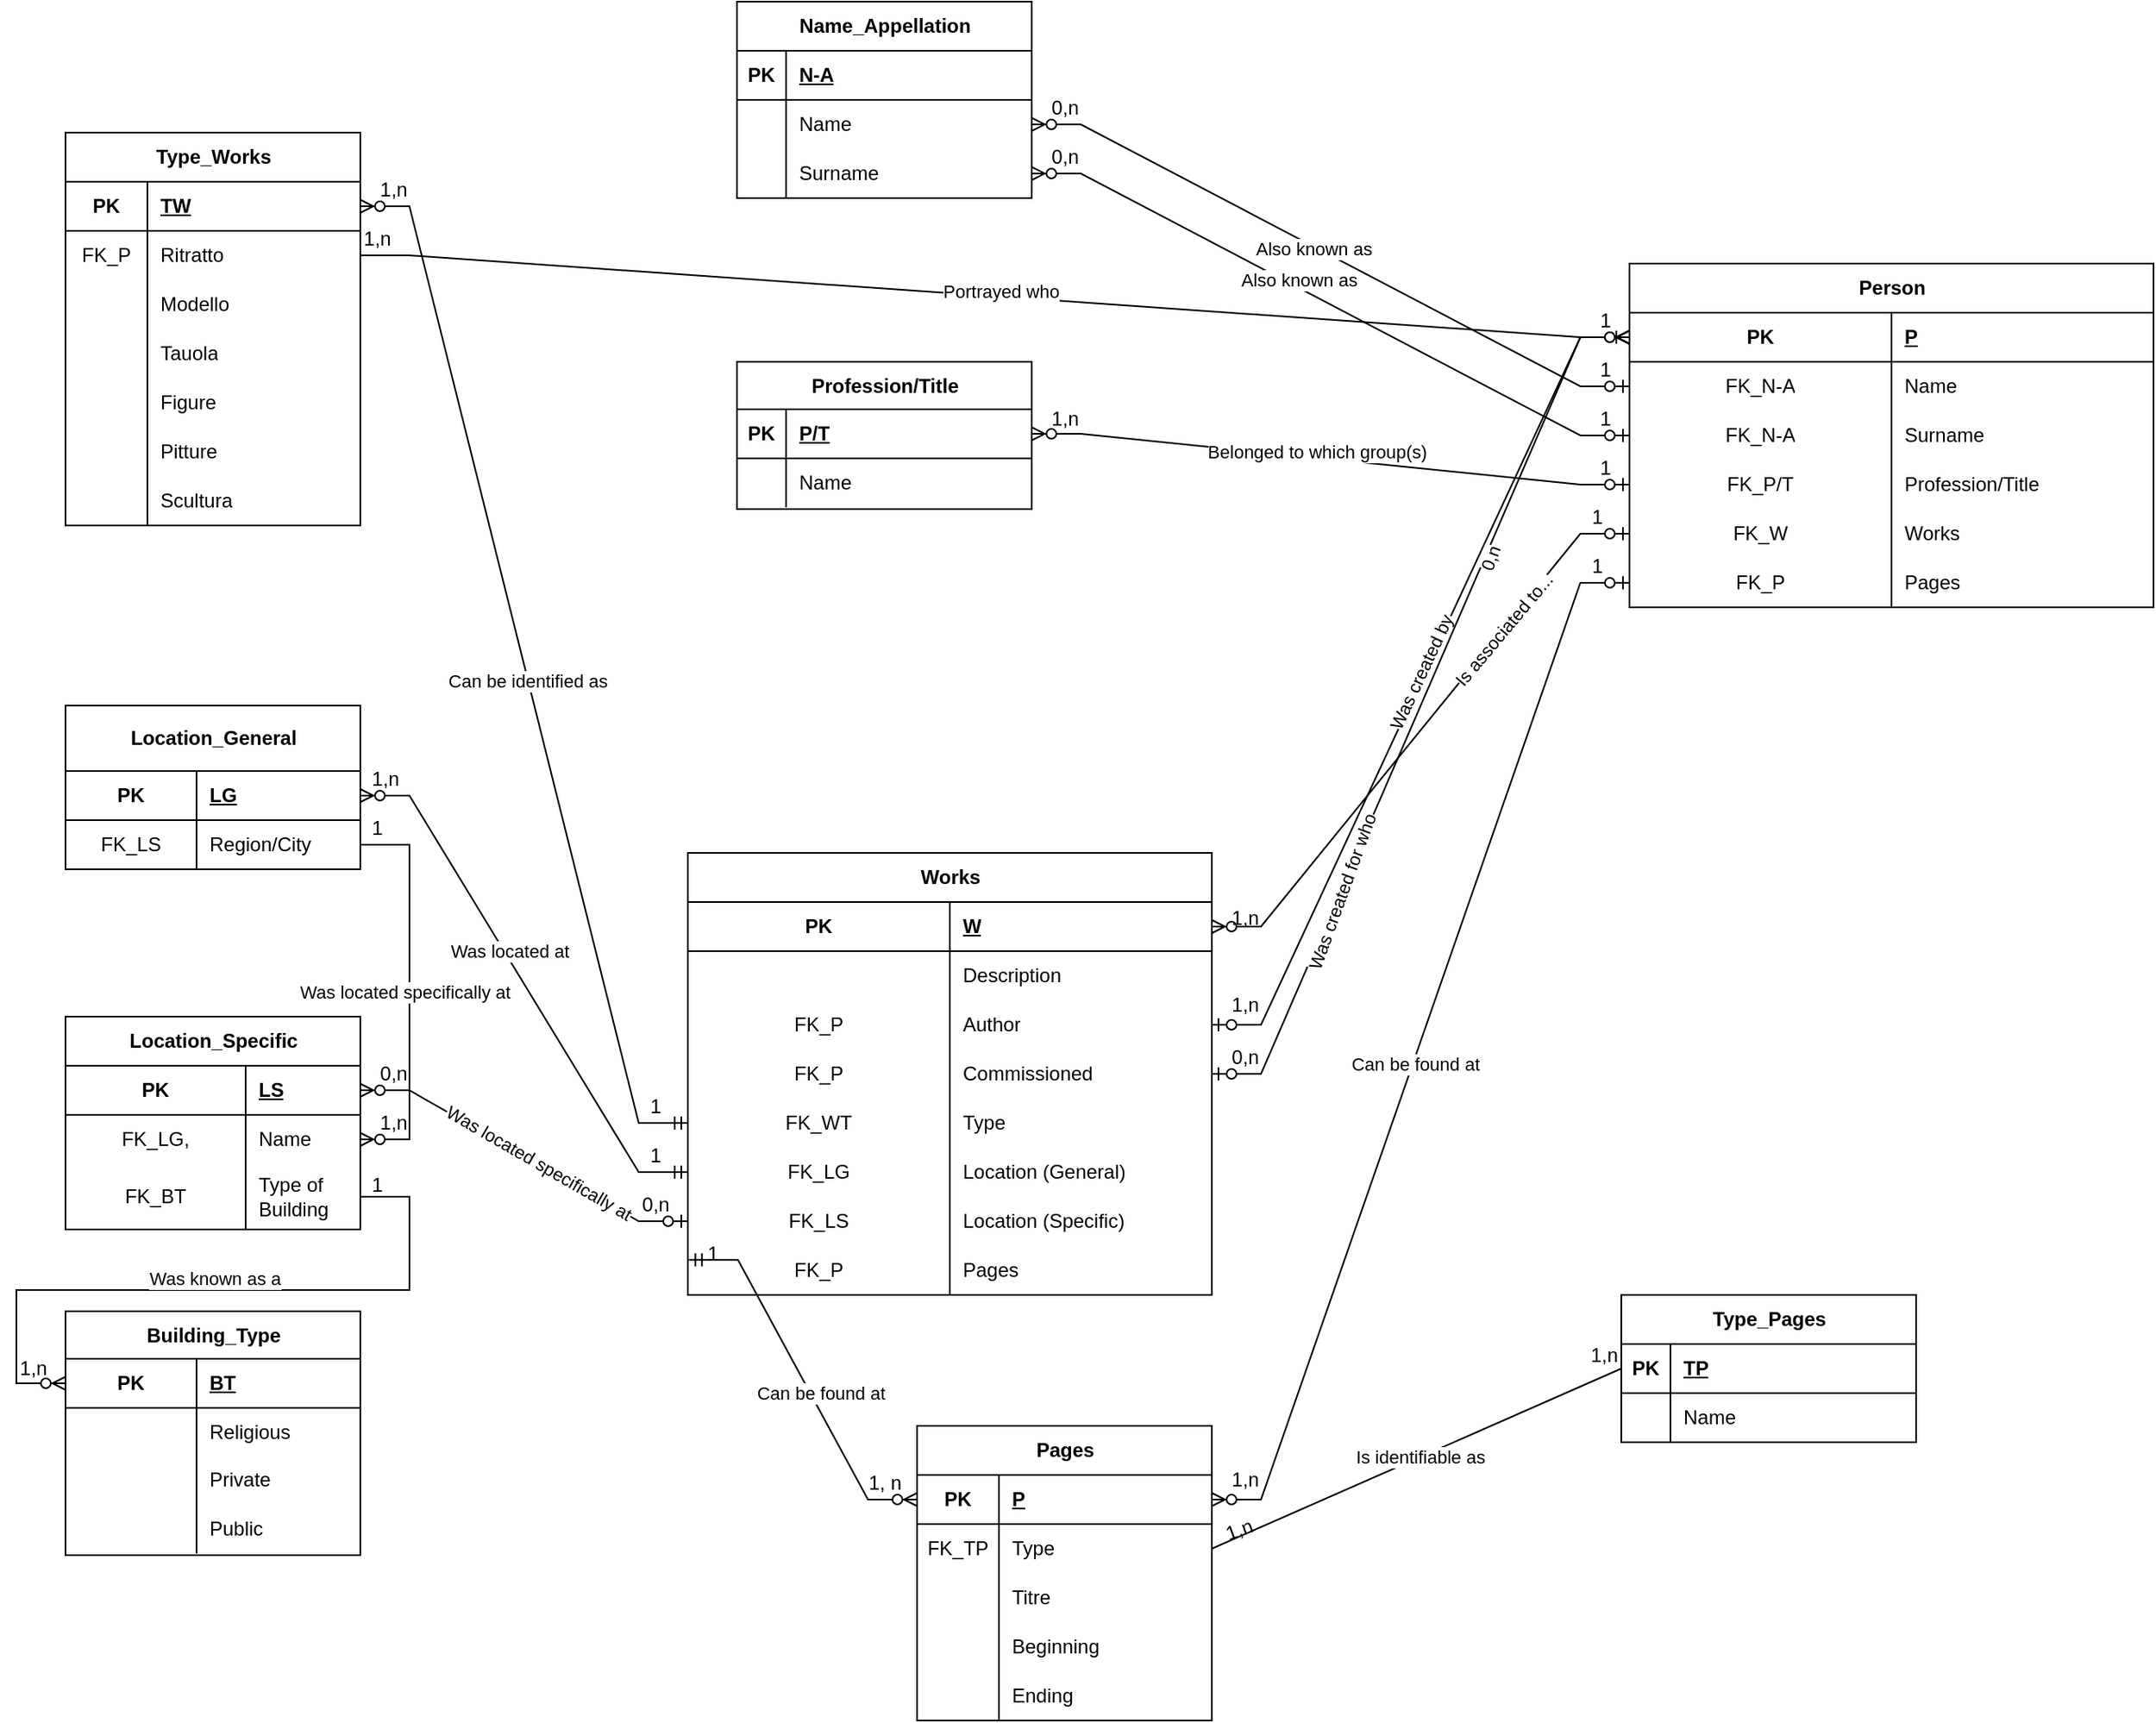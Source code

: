 <mxfile version="24.7.17">
  <diagram id="C5RBs43oDa-KdzZeNtuy" name="Page-1">
    <mxGraphModel dx="381" dy="658" grid="1" gridSize="10" guides="1" tooltips="1" connect="1" arrows="1" fold="1" page="1" pageScale="1" pageWidth="1654" pageHeight="1169" math="0" shadow="0">
      <root>
        <mxCell id="WIyWlLk6GJQsqaUBKTNV-0" />
        <mxCell id="WIyWlLk6GJQsqaUBKTNV-1" parent="WIyWlLk6GJQsqaUBKTNV-0" />
        <mxCell id="cEOAjl1zXDqYpGndkjCF-9" value="Person" style="shape=table;startSize=30;container=1;collapsible=1;childLayout=tableLayout;fixedRows=1;rowLines=0;fontStyle=1;align=center;resizeLast=1;html=1;" parent="WIyWlLk6GJQsqaUBKTNV-1" vertex="1">
          <mxGeometry x="1145" y="200" width="320" height="210" as="geometry">
            <mxRectangle x="502" y="321" width="70" height="30" as="alternateBounds" />
          </mxGeometry>
        </mxCell>
        <mxCell id="cEOAjl1zXDqYpGndkjCF-10" value="" style="shape=tableRow;horizontal=0;startSize=0;swimlaneHead=0;swimlaneBody=0;fillColor=none;collapsible=0;dropTarget=0;points=[[0,0.5],[1,0.5]];portConstraint=eastwest;top=0;left=0;right=0;bottom=1;" parent="cEOAjl1zXDqYpGndkjCF-9" vertex="1">
          <mxGeometry y="30" width="320" height="30" as="geometry" />
        </mxCell>
        <mxCell id="cEOAjl1zXDqYpGndkjCF-11" value="PK" style="shape=partialRectangle;connectable=0;fillColor=none;top=0;left=0;bottom=0;right=0;fontStyle=1;overflow=hidden;whiteSpace=wrap;html=1;" parent="cEOAjl1zXDqYpGndkjCF-10" vertex="1">
          <mxGeometry width="160" height="30" as="geometry">
            <mxRectangle width="160" height="30" as="alternateBounds" />
          </mxGeometry>
        </mxCell>
        <mxCell id="cEOAjl1zXDqYpGndkjCF-12" value="P" style="shape=partialRectangle;connectable=0;fillColor=none;top=0;left=0;bottom=0;right=0;align=left;spacingLeft=6;fontStyle=5;overflow=hidden;whiteSpace=wrap;html=1;" parent="cEOAjl1zXDqYpGndkjCF-10" vertex="1">
          <mxGeometry x="160" width="160" height="30" as="geometry">
            <mxRectangle width="160" height="30" as="alternateBounds" />
          </mxGeometry>
        </mxCell>
        <mxCell id="cEOAjl1zXDqYpGndkjCF-13" value="" style="shape=tableRow;horizontal=0;startSize=0;swimlaneHead=0;swimlaneBody=0;fillColor=none;collapsible=0;dropTarget=0;points=[[0,0.5],[1,0.5]];portConstraint=eastwest;top=0;left=0;right=0;bottom=0;" parent="cEOAjl1zXDqYpGndkjCF-9" vertex="1">
          <mxGeometry y="60" width="320" height="30" as="geometry" />
        </mxCell>
        <mxCell id="cEOAjl1zXDqYpGndkjCF-14" value="FK_N-A" style="shape=partialRectangle;connectable=0;fillColor=none;top=0;left=0;bottom=0;right=0;editable=1;overflow=hidden;whiteSpace=wrap;html=1;" parent="cEOAjl1zXDqYpGndkjCF-13" vertex="1">
          <mxGeometry width="160" height="30" as="geometry">
            <mxRectangle width="160" height="30" as="alternateBounds" />
          </mxGeometry>
        </mxCell>
        <mxCell id="cEOAjl1zXDqYpGndkjCF-15" value="Name" style="shape=partialRectangle;connectable=0;fillColor=none;top=0;left=0;bottom=0;right=0;align=left;spacingLeft=6;overflow=hidden;whiteSpace=wrap;html=1;" parent="cEOAjl1zXDqYpGndkjCF-13" vertex="1">
          <mxGeometry x="160" width="160" height="30" as="geometry">
            <mxRectangle width="160" height="30" as="alternateBounds" />
          </mxGeometry>
        </mxCell>
        <mxCell id="cEOAjl1zXDqYpGndkjCF-16" value="" style="shape=tableRow;horizontal=0;startSize=0;swimlaneHead=0;swimlaneBody=0;fillColor=none;collapsible=0;dropTarget=0;points=[[0,0.5],[1,0.5]];portConstraint=eastwest;top=0;left=0;right=0;bottom=0;" parent="cEOAjl1zXDqYpGndkjCF-9" vertex="1">
          <mxGeometry y="90" width="320" height="30" as="geometry" />
        </mxCell>
        <mxCell id="cEOAjl1zXDqYpGndkjCF-17" value="FK_N-A" style="shape=partialRectangle;connectable=0;fillColor=none;top=0;left=0;bottom=0;right=0;editable=1;overflow=hidden;whiteSpace=wrap;html=1;" parent="cEOAjl1zXDqYpGndkjCF-16" vertex="1">
          <mxGeometry width="160" height="30" as="geometry">
            <mxRectangle width="160" height="30" as="alternateBounds" />
          </mxGeometry>
        </mxCell>
        <mxCell id="cEOAjl1zXDqYpGndkjCF-18" value="Surname" style="shape=partialRectangle;connectable=0;fillColor=none;top=0;left=0;bottom=0;right=0;align=left;spacingLeft=6;overflow=hidden;whiteSpace=wrap;html=1;" parent="cEOAjl1zXDqYpGndkjCF-16" vertex="1">
          <mxGeometry x="160" width="160" height="30" as="geometry">
            <mxRectangle width="160" height="30" as="alternateBounds" />
          </mxGeometry>
        </mxCell>
        <mxCell id="4iUTmEQhb3vjbg9p3SWH-17" value="" style="shape=tableRow;horizontal=0;startSize=0;swimlaneHead=0;swimlaneBody=0;fillColor=none;collapsible=0;dropTarget=0;points=[[0,0.5],[1,0.5]];portConstraint=eastwest;top=0;left=0;right=0;bottom=0;" parent="cEOAjl1zXDqYpGndkjCF-9" vertex="1">
          <mxGeometry y="120" width="320" height="30" as="geometry" />
        </mxCell>
        <mxCell id="4iUTmEQhb3vjbg9p3SWH-18" value="FK_P/T" style="shape=partialRectangle;connectable=0;fillColor=none;top=0;left=0;bottom=0;right=0;editable=1;overflow=hidden;whiteSpace=wrap;html=1;" parent="4iUTmEQhb3vjbg9p3SWH-17" vertex="1">
          <mxGeometry width="160" height="30" as="geometry">
            <mxRectangle width="160" height="30" as="alternateBounds" />
          </mxGeometry>
        </mxCell>
        <mxCell id="4iUTmEQhb3vjbg9p3SWH-19" value="Profession/Title" style="shape=partialRectangle;connectable=0;fillColor=none;top=0;left=0;bottom=0;right=0;align=left;spacingLeft=6;overflow=hidden;whiteSpace=wrap;html=1;" parent="4iUTmEQhb3vjbg9p3SWH-17" vertex="1">
          <mxGeometry x="160" width="160" height="30" as="geometry">
            <mxRectangle width="160" height="30" as="alternateBounds" />
          </mxGeometry>
        </mxCell>
        <mxCell id="mjaRTFZ1QKjv7kSOlJk1-35" value="" style="shape=tableRow;horizontal=0;startSize=0;swimlaneHead=0;swimlaneBody=0;fillColor=none;collapsible=0;dropTarget=0;points=[[0,0.5],[1,0.5]];portConstraint=eastwest;top=0;left=0;right=0;bottom=0;" parent="cEOAjl1zXDqYpGndkjCF-9" vertex="1">
          <mxGeometry y="150" width="320" height="30" as="geometry" />
        </mxCell>
        <mxCell id="mjaRTFZ1QKjv7kSOlJk1-36" value="FK_W" style="shape=partialRectangle;connectable=0;fillColor=none;top=0;left=0;bottom=0;right=0;editable=1;overflow=hidden;whiteSpace=wrap;html=1;" parent="mjaRTFZ1QKjv7kSOlJk1-35" vertex="1">
          <mxGeometry width="160" height="30" as="geometry">
            <mxRectangle width="160" height="30" as="alternateBounds" />
          </mxGeometry>
        </mxCell>
        <mxCell id="mjaRTFZ1QKjv7kSOlJk1-37" value="Works" style="shape=partialRectangle;connectable=0;fillColor=none;top=0;left=0;bottom=0;right=0;align=left;spacingLeft=6;overflow=hidden;whiteSpace=wrap;html=1;" parent="mjaRTFZ1QKjv7kSOlJk1-35" vertex="1">
          <mxGeometry x="160" width="160" height="30" as="geometry">
            <mxRectangle width="160" height="30" as="alternateBounds" />
          </mxGeometry>
        </mxCell>
        <mxCell id="cEOAjl1zXDqYpGndkjCF-19" value="" style="shape=tableRow;horizontal=0;startSize=0;swimlaneHead=0;swimlaneBody=0;fillColor=none;collapsible=0;dropTarget=0;points=[[0,0.5],[1,0.5]];portConstraint=eastwest;top=0;left=0;right=0;bottom=0;" parent="cEOAjl1zXDqYpGndkjCF-9" vertex="1">
          <mxGeometry y="180" width="320" height="30" as="geometry" />
        </mxCell>
        <mxCell id="cEOAjl1zXDqYpGndkjCF-20" value="FK_P" style="shape=partialRectangle;connectable=0;fillColor=none;top=0;left=0;bottom=0;right=0;editable=1;overflow=hidden;whiteSpace=wrap;html=1;" parent="cEOAjl1zXDqYpGndkjCF-19" vertex="1">
          <mxGeometry width="160" height="30" as="geometry">
            <mxRectangle width="160" height="30" as="alternateBounds" />
          </mxGeometry>
        </mxCell>
        <mxCell id="cEOAjl1zXDqYpGndkjCF-21" value="Pages" style="shape=partialRectangle;connectable=0;fillColor=none;top=0;left=0;bottom=0;right=0;align=left;spacingLeft=6;overflow=hidden;whiteSpace=wrap;html=1;" parent="cEOAjl1zXDqYpGndkjCF-19" vertex="1">
          <mxGeometry x="160" width="160" height="30" as="geometry">
            <mxRectangle width="160" height="30" as="alternateBounds" />
          </mxGeometry>
        </mxCell>
        <mxCell id="mjaRTFZ1QKjv7kSOlJk1-38" value="Profession/Title" style="shape=table;startSize=29;container=1;collapsible=1;childLayout=tableLayout;fixedRows=1;rowLines=0;fontStyle=1;align=center;resizeLast=1;html=1;" parent="WIyWlLk6GJQsqaUBKTNV-1" vertex="1">
          <mxGeometry x="600" y="260" width="180" height="90" as="geometry">
            <mxRectangle x="880" y="280" width="120" height="30" as="alternateBounds" />
          </mxGeometry>
        </mxCell>
        <mxCell id="mjaRTFZ1QKjv7kSOlJk1-39" value="" style="shape=tableRow;horizontal=0;startSize=0;swimlaneHead=0;swimlaneBody=0;fillColor=none;collapsible=0;dropTarget=0;points=[[0,0.5],[1,0.5]];portConstraint=eastwest;top=0;left=0;right=0;bottom=1;" parent="mjaRTFZ1QKjv7kSOlJk1-38" vertex="1">
          <mxGeometry y="29" width="180" height="30" as="geometry" />
        </mxCell>
        <mxCell id="mjaRTFZ1QKjv7kSOlJk1-40" value="PK" style="shape=partialRectangle;connectable=0;fillColor=none;top=0;left=0;bottom=0;right=0;fontStyle=1;overflow=hidden;whiteSpace=wrap;html=1;" parent="mjaRTFZ1QKjv7kSOlJk1-39" vertex="1">
          <mxGeometry width="30" height="30" as="geometry">
            <mxRectangle width="30" height="30" as="alternateBounds" />
          </mxGeometry>
        </mxCell>
        <mxCell id="mjaRTFZ1QKjv7kSOlJk1-41" value="P/T" style="shape=partialRectangle;connectable=0;fillColor=none;top=0;left=0;bottom=0;right=0;align=left;spacingLeft=6;fontStyle=5;overflow=hidden;whiteSpace=wrap;html=1;" parent="mjaRTFZ1QKjv7kSOlJk1-39" vertex="1">
          <mxGeometry x="30" width="150" height="30" as="geometry">
            <mxRectangle width="150" height="30" as="alternateBounds" />
          </mxGeometry>
        </mxCell>
        <mxCell id="mjaRTFZ1QKjv7kSOlJk1-42" value="" style="shape=tableRow;horizontal=0;startSize=0;swimlaneHead=0;swimlaneBody=0;fillColor=none;collapsible=0;dropTarget=0;points=[[0,0.5],[1,0.5]];portConstraint=eastwest;top=0;left=0;right=0;bottom=0;" parent="mjaRTFZ1QKjv7kSOlJk1-38" vertex="1">
          <mxGeometry y="59" width="180" height="30" as="geometry" />
        </mxCell>
        <mxCell id="mjaRTFZ1QKjv7kSOlJk1-43" value="" style="shape=partialRectangle;connectable=0;fillColor=none;top=0;left=0;bottom=0;right=0;editable=1;overflow=hidden;whiteSpace=wrap;html=1;" parent="mjaRTFZ1QKjv7kSOlJk1-42" vertex="1">
          <mxGeometry width="30" height="30" as="geometry">
            <mxRectangle width="30" height="30" as="alternateBounds" />
          </mxGeometry>
        </mxCell>
        <mxCell id="mjaRTFZ1QKjv7kSOlJk1-44" value="Name" style="shape=partialRectangle;connectable=0;fillColor=none;top=0;left=0;bottom=0;right=0;align=left;spacingLeft=6;overflow=hidden;whiteSpace=wrap;html=1;" parent="mjaRTFZ1QKjv7kSOlJk1-42" vertex="1">
          <mxGeometry x="30" width="150" height="30" as="geometry">
            <mxRectangle width="150" height="30" as="alternateBounds" />
          </mxGeometry>
        </mxCell>
        <mxCell id="mjaRTFZ1QKjv7kSOlJk1-75" value="Name_Appellation" style="shape=table;startSize=30;container=1;collapsible=1;childLayout=tableLayout;fixedRows=1;rowLines=0;fontStyle=1;align=center;resizeLast=1;html=1;" parent="WIyWlLk6GJQsqaUBKTNV-1" vertex="1">
          <mxGeometry x="600" y="40" width="180" height="120" as="geometry">
            <mxRectangle x="560" y="110" width="140" height="30" as="alternateBounds" />
          </mxGeometry>
        </mxCell>
        <mxCell id="mjaRTFZ1QKjv7kSOlJk1-76" value="" style="shape=tableRow;horizontal=0;startSize=0;swimlaneHead=0;swimlaneBody=0;fillColor=none;collapsible=0;dropTarget=0;points=[[0,0.5],[1,0.5]];portConstraint=eastwest;top=0;left=0;right=0;bottom=1;" parent="mjaRTFZ1QKjv7kSOlJk1-75" vertex="1">
          <mxGeometry y="30" width="180" height="30" as="geometry" />
        </mxCell>
        <mxCell id="mjaRTFZ1QKjv7kSOlJk1-77" value="PK" style="shape=partialRectangle;connectable=0;fillColor=none;top=0;left=0;bottom=0;right=0;fontStyle=1;overflow=hidden;whiteSpace=wrap;html=1;" parent="mjaRTFZ1QKjv7kSOlJk1-76" vertex="1">
          <mxGeometry width="30" height="30" as="geometry">
            <mxRectangle width="30" height="30" as="alternateBounds" />
          </mxGeometry>
        </mxCell>
        <mxCell id="mjaRTFZ1QKjv7kSOlJk1-78" value="N-A" style="shape=partialRectangle;connectable=0;fillColor=none;top=0;left=0;bottom=0;right=0;align=left;spacingLeft=6;fontStyle=5;overflow=hidden;whiteSpace=wrap;html=1;" parent="mjaRTFZ1QKjv7kSOlJk1-76" vertex="1">
          <mxGeometry x="30" width="150" height="30" as="geometry">
            <mxRectangle width="150" height="30" as="alternateBounds" />
          </mxGeometry>
        </mxCell>
        <mxCell id="mjaRTFZ1QKjv7kSOlJk1-79" value="" style="shape=tableRow;horizontal=0;startSize=0;swimlaneHead=0;swimlaneBody=0;fillColor=none;collapsible=0;dropTarget=0;points=[[0,0.5],[1,0.5]];portConstraint=eastwest;top=0;left=0;right=0;bottom=0;" parent="mjaRTFZ1QKjv7kSOlJk1-75" vertex="1">
          <mxGeometry y="60" width="180" height="30" as="geometry" />
        </mxCell>
        <mxCell id="mjaRTFZ1QKjv7kSOlJk1-80" value="" style="shape=partialRectangle;connectable=0;fillColor=none;top=0;left=0;bottom=0;right=0;editable=1;overflow=hidden;whiteSpace=wrap;html=1;" parent="mjaRTFZ1QKjv7kSOlJk1-79" vertex="1">
          <mxGeometry width="30" height="30" as="geometry">
            <mxRectangle width="30" height="30" as="alternateBounds" />
          </mxGeometry>
        </mxCell>
        <mxCell id="mjaRTFZ1QKjv7kSOlJk1-81" value="Name" style="shape=partialRectangle;connectable=0;fillColor=none;top=0;left=0;bottom=0;right=0;align=left;spacingLeft=6;overflow=hidden;whiteSpace=wrap;html=1;" parent="mjaRTFZ1QKjv7kSOlJk1-79" vertex="1">
          <mxGeometry x="30" width="150" height="30" as="geometry">
            <mxRectangle width="150" height="30" as="alternateBounds" />
          </mxGeometry>
        </mxCell>
        <mxCell id="mjaRTFZ1QKjv7kSOlJk1-82" value="" style="shape=tableRow;horizontal=0;startSize=0;swimlaneHead=0;swimlaneBody=0;fillColor=none;collapsible=0;dropTarget=0;points=[[0,0.5],[1,0.5]];portConstraint=eastwest;top=0;left=0;right=0;bottom=0;" parent="mjaRTFZ1QKjv7kSOlJk1-75" vertex="1">
          <mxGeometry y="90" width="180" height="30" as="geometry" />
        </mxCell>
        <mxCell id="mjaRTFZ1QKjv7kSOlJk1-83" value="" style="shape=partialRectangle;connectable=0;fillColor=none;top=0;left=0;bottom=0;right=0;editable=1;overflow=hidden;whiteSpace=wrap;html=1;" parent="mjaRTFZ1QKjv7kSOlJk1-82" vertex="1">
          <mxGeometry width="30" height="30" as="geometry">
            <mxRectangle width="30" height="30" as="alternateBounds" />
          </mxGeometry>
        </mxCell>
        <mxCell id="mjaRTFZ1QKjv7kSOlJk1-84" value="Surname" style="shape=partialRectangle;connectable=0;fillColor=none;top=0;left=0;bottom=0;right=0;align=left;spacingLeft=6;overflow=hidden;whiteSpace=wrap;html=1;" parent="mjaRTFZ1QKjv7kSOlJk1-82" vertex="1">
          <mxGeometry x="30" width="150" height="30" as="geometry">
            <mxRectangle width="150" height="30" as="alternateBounds" />
          </mxGeometry>
        </mxCell>
        <mxCell id="mjaRTFZ1QKjv7kSOlJk1-90" value="Pages" style="shape=table;startSize=30;container=1;collapsible=1;childLayout=tableLayout;fixedRows=1;rowLines=0;fontStyle=1;align=center;resizeLast=1;html=1;" parent="WIyWlLk6GJQsqaUBKTNV-1" vertex="1">
          <mxGeometry x="710" y="910" width="180" height="180" as="geometry">
            <mxRectangle x="170" y="150" width="70" height="30" as="alternateBounds" />
          </mxGeometry>
        </mxCell>
        <mxCell id="mjaRTFZ1QKjv7kSOlJk1-91" value="" style="shape=tableRow;horizontal=0;startSize=0;swimlaneHead=0;swimlaneBody=0;fillColor=none;collapsible=0;dropTarget=0;points=[[0,0.5],[1,0.5]];portConstraint=eastwest;top=0;left=0;right=0;bottom=1;" parent="mjaRTFZ1QKjv7kSOlJk1-90" vertex="1">
          <mxGeometry y="30" width="180" height="30" as="geometry" />
        </mxCell>
        <mxCell id="mjaRTFZ1QKjv7kSOlJk1-92" value="PK" style="shape=partialRectangle;connectable=0;fillColor=none;top=0;left=0;bottom=0;right=0;fontStyle=1;overflow=hidden;whiteSpace=wrap;html=1;" parent="mjaRTFZ1QKjv7kSOlJk1-91" vertex="1">
          <mxGeometry width="50" height="30" as="geometry">
            <mxRectangle width="50" height="30" as="alternateBounds" />
          </mxGeometry>
        </mxCell>
        <mxCell id="mjaRTFZ1QKjv7kSOlJk1-93" value="P" style="shape=partialRectangle;connectable=0;fillColor=none;top=0;left=0;bottom=0;right=0;align=left;spacingLeft=6;fontStyle=5;overflow=hidden;whiteSpace=wrap;html=1;" parent="mjaRTFZ1QKjv7kSOlJk1-91" vertex="1">
          <mxGeometry x="50" width="130" height="30" as="geometry">
            <mxRectangle width="130" height="30" as="alternateBounds" />
          </mxGeometry>
        </mxCell>
        <mxCell id="mjaRTFZ1QKjv7kSOlJk1-94" value="" style="shape=tableRow;horizontal=0;startSize=0;swimlaneHead=0;swimlaneBody=0;fillColor=none;collapsible=0;dropTarget=0;points=[[0,0.5],[1,0.5]];portConstraint=eastwest;top=0;left=0;right=0;bottom=0;" parent="mjaRTFZ1QKjv7kSOlJk1-90" vertex="1">
          <mxGeometry y="60" width="180" height="30" as="geometry" />
        </mxCell>
        <mxCell id="mjaRTFZ1QKjv7kSOlJk1-95" value="FK_TP" style="shape=partialRectangle;connectable=0;fillColor=none;top=0;left=0;bottom=0;right=0;editable=1;overflow=hidden;whiteSpace=wrap;html=1;" parent="mjaRTFZ1QKjv7kSOlJk1-94" vertex="1">
          <mxGeometry width="50" height="30" as="geometry">
            <mxRectangle width="50" height="30" as="alternateBounds" />
          </mxGeometry>
        </mxCell>
        <mxCell id="mjaRTFZ1QKjv7kSOlJk1-96" value="Type" style="shape=partialRectangle;connectable=0;fillColor=none;top=0;left=0;bottom=0;right=0;align=left;spacingLeft=6;overflow=hidden;whiteSpace=wrap;html=1;" parent="mjaRTFZ1QKjv7kSOlJk1-94" vertex="1">
          <mxGeometry x="50" width="130" height="30" as="geometry">
            <mxRectangle width="130" height="30" as="alternateBounds" />
          </mxGeometry>
        </mxCell>
        <mxCell id="mjaRTFZ1QKjv7kSOlJk1-103" value="" style="shape=tableRow;horizontal=0;startSize=0;swimlaneHead=0;swimlaneBody=0;fillColor=none;collapsible=0;dropTarget=0;points=[[0,0.5],[1,0.5]];portConstraint=eastwest;top=0;left=0;right=0;bottom=0;" parent="mjaRTFZ1QKjv7kSOlJk1-90" vertex="1">
          <mxGeometry y="90" width="180" height="30" as="geometry" />
        </mxCell>
        <mxCell id="mjaRTFZ1QKjv7kSOlJk1-104" value="" style="shape=partialRectangle;connectable=0;fillColor=none;top=0;left=0;bottom=0;right=0;editable=1;overflow=hidden;whiteSpace=wrap;html=1;" parent="mjaRTFZ1QKjv7kSOlJk1-103" vertex="1">
          <mxGeometry width="50" height="30" as="geometry">
            <mxRectangle width="50" height="30" as="alternateBounds" />
          </mxGeometry>
        </mxCell>
        <mxCell id="mjaRTFZ1QKjv7kSOlJk1-105" value="Titre" style="shape=partialRectangle;connectable=0;fillColor=none;top=0;left=0;bottom=0;right=0;align=left;spacingLeft=6;overflow=hidden;whiteSpace=wrap;html=1;" parent="mjaRTFZ1QKjv7kSOlJk1-103" vertex="1">
          <mxGeometry x="50" width="130" height="30" as="geometry">
            <mxRectangle width="130" height="30" as="alternateBounds" />
          </mxGeometry>
        </mxCell>
        <mxCell id="mjaRTFZ1QKjv7kSOlJk1-97" value="" style="shape=tableRow;horizontal=0;startSize=0;swimlaneHead=0;swimlaneBody=0;fillColor=none;collapsible=0;dropTarget=0;points=[[0,0.5],[1,0.5]];portConstraint=eastwest;top=0;left=0;right=0;bottom=0;" parent="mjaRTFZ1QKjv7kSOlJk1-90" vertex="1">
          <mxGeometry y="120" width="180" height="30" as="geometry" />
        </mxCell>
        <mxCell id="mjaRTFZ1QKjv7kSOlJk1-98" value="" style="shape=partialRectangle;connectable=0;fillColor=none;top=0;left=0;bottom=0;right=0;editable=1;overflow=hidden;whiteSpace=wrap;html=1;" parent="mjaRTFZ1QKjv7kSOlJk1-97" vertex="1">
          <mxGeometry width="50" height="30" as="geometry">
            <mxRectangle width="50" height="30" as="alternateBounds" />
          </mxGeometry>
        </mxCell>
        <mxCell id="mjaRTFZ1QKjv7kSOlJk1-99" value="Beginning" style="shape=partialRectangle;connectable=0;fillColor=none;top=0;left=0;bottom=0;right=0;align=left;spacingLeft=6;overflow=hidden;whiteSpace=wrap;html=1;" parent="mjaRTFZ1QKjv7kSOlJk1-97" vertex="1">
          <mxGeometry x="50" width="130" height="30" as="geometry">
            <mxRectangle width="130" height="30" as="alternateBounds" />
          </mxGeometry>
        </mxCell>
        <mxCell id="mjaRTFZ1QKjv7kSOlJk1-100" value="" style="shape=tableRow;horizontal=0;startSize=0;swimlaneHead=0;swimlaneBody=0;fillColor=none;collapsible=0;dropTarget=0;points=[[0,0.5],[1,0.5]];portConstraint=eastwest;top=0;left=0;right=0;bottom=0;" parent="mjaRTFZ1QKjv7kSOlJk1-90" vertex="1">
          <mxGeometry y="150" width="180" height="30" as="geometry" />
        </mxCell>
        <mxCell id="mjaRTFZ1QKjv7kSOlJk1-101" value="" style="shape=partialRectangle;connectable=0;fillColor=none;top=0;left=0;bottom=0;right=0;editable=1;overflow=hidden;whiteSpace=wrap;html=1;" parent="mjaRTFZ1QKjv7kSOlJk1-100" vertex="1">
          <mxGeometry width="50" height="30" as="geometry">
            <mxRectangle width="50" height="30" as="alternateBounds" />
          </mxGeometry>
        </mxCell>
        <mxCell id="mjaRTFZ1QKjv7kSOlJk1-102" value="Ending" style="shape=partialRectangle;connectable=0;fillColor=none;top=0;left=0;bottom=0;right=0;align=left;spacingLeft=6;overflow=hidden;whiteSpace=wrap;html=1;" parent="mjaRTFZ1QKjv7kSOlJk1-100" vertex="1">
          <mxGeometry x="50" width="130" height="30" as="geometry">
            <mxRectangle width="130" height="30" as="alternateBounds" />
          </mxGeometry>
        </mxCell>
        <mxCell id="mjaRTFZ1QKjv7kSOlJk1-128" value="Location_General" style="shape=table;startSize=40;container=1;collapsible=1;childLayout=tableLayout;fixedRows=1;rowLines=0;fontStyle=1;align=center;resizeLast=1;html=1;" parent="WIyWlLk6GJQsqaUBKTNV-1" vertex="1">
          <mxGeometry x="190" y="470" width="180" height="100" as="geometry">
            <mxRectangle x="760" y="900" width="140" height="30" as="alternateBounds" />
          </mxGeometry>
        </mxCell>
        <mxCell id="mjaRTFZ1QKjv7kSOlJk1-129" value="" style="shape=tableRow;horizontal=0;startSize=0;swimlaneHead=0;swimlaneBody=0;fillColor=none;collapsible=0;dropTarget=0;points=[[0,0.5],[1,0.5]];portConstraint=eastwest;top=0;left=0;right=0;bottom=1;" parent="mjaRTFZ1QKjv7kSOlJk1-128" vertex="1">
          <mxGeometry y="40" width="180" height="30" as="geometry" />
        </mxCell>
        <mxCell id="mjaRTFZ1QKjv7kSOlJk1-130" value="PK" style="shape=partialRectangle;connectable=0;fillColor=none;top=0;left=0;bottom=0;right=0;fontStyle=1;overflow=hidden;whiteSpace=wrap;html=1;" parent="mjaRTFZ1QKjv7kSOlJk1-129" vertex="1">
          <mxGeometry width="80" height="30" as="geometry">
            <mxRectangle width="80" height="30" as="alternateBounds" />
          </mxGeometry>
        </mxCell>
        <mxCell id="mjaRTFZ1QKjv7kSOlJk1-131" value="LG" style="shape=partialRectangle;connectable=0;fillColor=none;top=0;left=0;bottom=0;right=0;align=left;spacingLeft=6;fontStyle=5;overflow=hidden;whiteSpace=wrap;html=1;" parent="mjaRTFZ1QKjv7kSOlJk1-129" vertex="1">
          <mxGeometry x="80" width="100" height="30" as="geometry">
            <mxRectangle width="100" height="30" as="alternateBounds" />
          </mxGeometry>
        </mxCell>
        <mxCell id="mjaRTFZ1QKjv7kSOlJk1-132" value="" style="shape=tableRow;horizontal=0;startSize=0;swimlaneHead=0;swimlaneBody=0;fillColor=none;collapsible=0;dropTarget=0;points=[[0,0.5],[1,0.5]];portConstraint=eastwest;top=0;left=0;right=0;bottom=0;" parent="mjaRTFZ1QKjv7kSOlJk1-128" vertex="1">
          <mxGeometry y="70" width="180" height="30" as="geometry" />
        </mxCell>
        <mxCell id="mjaRTFZ1QKjv7kSOlJk1-133" value="FK_LS" style="shape=partialRectangle;connectable=0;fillColor=none;top=0;left=0;bottom=0;right=0;editable=1;overflow=hidden;whiteSpace=wrap;html=1;" parent="mjaRTFZ1QKjv7kSOlJk1-132" vertex="1">
          <mxGeometry width="80" height="30" as="geometry">
            <mxRectangle width="80" height="30" as="alternateBounds" />
          </mxGeometry>
        </mxCell>
        <mxCell id="mjaRTFZ1QKjv7kSOlJk1-134" value="Region/City" style="shape=partialRectangle;connectable=0;fillColor=none;top=0;left=0;bottom=0;right=0;align=left;spacingLeft=6;overflow=hidden;whiteSpace=wrap;html=1;" parent="mjaRTFZ1QKjv7kSOlJk1-132" vertex="1">
          <mxGeometry x="80" width="100" height="30" as="geometry">
            <mxRectangle width="100" height="30" as="alternateBounds" />
          </mxGeometry>
        </mxCell>
        <mxCell id="mjaRTFZ1QKjv7kSOlJk1-141" value="Location_Specific" style="shape=table;startSize=30;container=1;collapsible=1;childLayout=tableLayout;fixedRows=1;rowLines=0;fontStyle=1;align=center;resizeLast=1;html=1;" parent="WIyWlLk6GJQsqaUBKTNV-1" vertex="1">
          <mxGeometry x="190" y="660" width="180" height="130" as="geometry">
            <mxRectangle x="1020" y="680" width="130" height="30" as="alternateBounds" />
          </mxGeometry>
        </mxCell>
        <mxCell id="mjaRTFZ1QKjv7kSOlJk1-142" value="" style="shape=tableRow;horizontal=0;startSize=0;swimlaneHead=0;swimlaneBody=0;fillColor=none;collapsible=0;dropTarget=0;points=[[0,0.5],[1,0.5]];portConstraint=eastwest;top=0;left=0;right=0;bottom=1;" parent="mjaRTFZ1QKjv7kSOlJk1-141" vertex="1">
          <mxGeometry y="30" width="180" height="30" as="geometry" />
        </mxCell>
        <mxCell id="mjaRTFZ1QKjv7kSOlJk1-143" value="PK" style="shape=partialRectangle;connectable=0;fillColor=none;top=0;left=0;bottom=0;right=0;fontStyle=1;overflow=hidden;whiteSpace=wrap;html=1;" parent="mjaRTFZ1QKjv7kSOlJk1-142" vertex="1">
          <mxGeometry width="110" height="30" as="geometry">
            <mxRectangle width="110" height="30" as="alternateBounds" />
          </mxGeometry>
        </mxCell>
        <mxCell id="mjaRTFZ1QKjv7kSOlJk1-144" value="LS" style="shape=partialRectangle;connectable=0;fillColor=none;top=0;left=0;bottom=0;right=0;align=left;spacingLeft=6;fontStyle=5;overflow=hidden;whiteSpace=wrap;html=1;" parent="mjaRTFZ1QKjv7kSOlJk1-142" vertex="1">
          <mxGeometry x="110" width="70" height="30" as="geometry">
            <mxRectangle width="70" height="30" as="alternateBounds" />
          </mxGeometry>
        </mxCell>
        <mxCell id="mjaRTFZ1QKjv7kSOlJk1-145" value="" style="shape=tableRow;horizontal=0;startSize=0;swimlaneHead=0;swimlaneBody=0;fillColor=none;collapsible=0;dropTarget=0;points=[[0,0.5],[1,0.5]];portConstraint=eastwest;top=0;left=0;right=0;bottom=0;strokeWidth=4;" parent="mjaRTFZ1QKjv7kSOlJk1-141" vertex="1">
          <mxGeometry y="60" width="180" height="30" as="geometry" />
        </mxCell>
        <mxCell id="mjaRTFZ1QKjv7kSOlJk1-146" value="FK_LG," style="shape=partialRectangle;connectable=0;fillColor=none;top=0;left=0;bottom=0;right=0;editable=1;overflow=hidden;whiteSpace=wrap;html=1;" parent="mjaRTFZ1QKjv7kSOlJk1-145" vertex="1">
          <mxGeometry width="110" height="30" as="geometry">
            <mxRectangle width="110" height="30" as="alternateBounds" />
          </mxGeometry>
        </mxCell>
        <mxCell id="mjaRTFZ1QKjv7kSOlJk1-147" value="Name" style="shape=partialRectangle;connectable=0;fillColor=none;top=0;left=0;bottom=0;right=0;align=left;spacingLeft=6;overflow=hidden;whiteSpace=wrap;html=1;" parent="mjaRTFZ1QKjv7kSOlJk1-145" vertex="1">
          <mxGeometry x="110" width="70" height="30" as="geometry">
            <mxRectangle width="70" height="30" as="alternateBounds" />
          </mxGeometry>
        </mxCell>
        <mxCell id="mjaRTFZ1QKjv7kSOlJk1-217" value="" style="shape=tableRow;horizontal=0;startSize=0;swimlaneHead=0;swimlaneBody=0;fillColor=none;collapsible=0;dropTarget=0;points=[[0,0.5],[1,0.5]];portConstraint=eastwest;top=0;left=0;right=0;bottom=0;" parent="mjaRTFZ1QKjv7kSOlJk1-141" vertex="1">
          <mxGeometry y="90" width="180" height="40" as="geometry" />
        </mxCell>
        <mxCell id="mjaRTFZ1QKjv7kSOlJk1-218" value="FK_BT" style="shape=partialRectangle;connectable=0;fillColor=none;top=0;left=0;bottom=0;right=0;editable=1;overflow=hidden;whiteSpace=wrap;html=1;" parent="mjaRTFZ1QKjv7kSOlJk1-217" vertex="1">
          <mxGeometry width="110" height="40" as="geometry">
            <mxRectangle width="110" height="40" as="alternateBounds" />
          </mxGeometry>
        </mxCell>
        <mxCell id="mjaRTFZ1QKjv7kSOlJk1-219" value="Type of Building" style="shape=partialRectangle;connectable=0;fillColor=none;top=0;left=0;bottom=0;right=0;align=left;spacingLeft=6;overflow=hidden;whiteSpace=wrap;html=1;" parent="mjaRTFZ1QKjv7kSOlJk1-217" vertex="1">
          <mxGeometry x="110" width="70" height="40" as="geometry">
            <mxRectangle width="70" height="40" as="alternateBounds" />
          </mxGeometry>
        </mxCell>
        <mxCell id="mjaRTFZ1QKjv7kSOlJk1-148" value="Building_Type" style="shape=table;startSize=29;container=1;collapsible=1;childLayout=tableLayout;fixedRows=1;rowLines=0;fontStyle=1;align=center;resizeLast=1;html=1;" parent="WIyWlLk6GJQsqaUBKTNV-1" vertex="1">
          <mxGeometry x="190" y="840" width="180" height="149" as="geometry">
            <mxRectangle x="1011" y="880" width="120" height="30" as="alternateBounds" />
          </mxGeometry>
        </mxCell>
        <mxCell id="mjaRTFZ1QKjv7kSOlJk1-149" value="" style="shape=tableRow;horizontal=0;startSize=0;swimlaneHead=0;swimlaneBody=0;fillColor=none;collapsible=0;dropTarget=0;points=[[0,0.5],[1,0.5]];portConstraint=eastwest;top=0;left=0;right=0;bottom=1;" parent="mjaRTFZ1QKjv7kSOlJk1-148" vertex="1">
          <mxGeometry y="29" width="180" height="30" as="geometry" />
        </mxCell>
        <mxCell id="mjaRTFZ1QKjv7kSOlJk1-150" value="PK" style="shape=partialRectangle;connectable=0;fillColor=none;top=0;left=0;bottom=0;right=0;fontStyle=1;overflow=hidden;whiteSpace=wrap;html=1;" parent="mjaRTFZ1QKjv7kSOlJk1-149" vertex="1">
          <mxGeometry width="80" height="30" as="geometry">
            <mxRectangle width="80" height="30" as="alternateBounds" />
          </mxGeometry>
        </mxCell>
        <mxCell id="mjaRTFZ1QKjv7kSOlJk1-151" value="BT" style="shape=partialRectangle;connectable=0;fillColor=none;top=0;left=0;bottom=0;right=0;align=left;spacingLeft=6;fontStyle=5;overflow=hidden;whiteSpace=wrap;html=1;" parent="mjaRTFZ1QKjv7kSOlJk1-149" vertex="1">
          <mxGeometry x="80" width="100" height="30" as="geometry">
            <mxRectangle width="100" height="30" as="alternateBounds" />
          </mxGeometry>
        </mxCell>
        <mxCell id="mjaRTFZ1QKjv7kSOlJk1-152" value="" style="shape=tableRow;horizontal=0;startSize=0;swimlaneHead=0;swimlaneBody=0;fillColor=none;collapsible=0;dropTarget=0;points=[[0,0.5],[1,0.5]];portConstraint=eastwest;top=0;left=0;right=0;bottom=0;" parent="mjaRTFZ1QKjv7kSOlJk1-148" vertex="1">
          <mxGeometry y="59" width="180" height="29" as="geometry" />
        </mxCell>
        <mxCell id="mjaRTFZ1QKjv7kSOlJk1-153" value="" style="shape=partialRectangle;connectable=0;fillColor=none;top=0;left=0;bottom=0;right=0;editable=1;overflow=hidden;whiteSpace=wrap;html=1;" parent="mjaRTFZ1QKjv7kSOlJk1-152" vertex="1">
          <mxGeometry width="80" height="29" as="geometry">
            <mxRectangle width="80" height="29" as="alternateBounds" />
          </mxGeometry>
        </mxCell>
        <mxCell id="mjaRTFZ1QKjv7kSOlJk1-154" value="Religious" style="shape=partialRectangle;connectable=0;fillColor=none;top=0;left=0;bottom=0;right=0;align=left;spacingLeft=6;overflow=hidden;whiteSpace=wrap;html=1;" parent="mjaRTFZ1QKjv7kSOlJk1-152" vertex="1">
          <mxGeometry x="80" width="100" height="29" as="geometry">
            <mxRectangle width="100" height="29" as="alternateBounds" />
          </mxGeometry>
        </mxCell>
        <mxCell id="mjaRTFZ1QKjv7kSOlJk1-155" value="" style="shape=tableRow;horizontal=0;startSize=0;swimlaneHead=0;swimlaneBody=0;fillColor=none;collapsible=0;dropTarget=0;points=[[0,0.5],[1,0.5]];portConstraint=eastwest;top=0;left=0;right=0;bottom=0;" parent="mjaRTFZ1QKjv7kSOlJk1-148" vertex="1">
          <mxGeometry y="88" width="180" height="30" as="geometry" />
        </mxCell>
        <mxCell id="mjaRTFZ1QKjv7kSOlJk1-156" value="" style="shape=partialRectangle;connectable=0;fillColor=none;top=0;left=0;bottom=0;right=0;editable=1;overflow=hidden;whiteSpace=wrap;html=1;" parent="mjaRTFZ1QKjv7kSOlJk1-155" vertex="1">
          <mxGeometry width="80" height="30" as="geometry">
            <mxRectangle width="80" height="30" as="alternateBounds" />
          </mxGeometry>
        </mxCell>
        <mxCell id="mjaRTFZ1QKjv7kSOlJk1-157" value="Private" style="shape=partialRectangle;connectable=0;fillColor=none;top=0;left=0;bottom=0;right=0;align=left;spacingLeft=6;overflow=hidden;whiteSpace=wrap;html=1;" parent="mjaRTFZ1QKjv7kSOlJk1-155" vertex="1">
          <mxGeometry x="80" width="100" height="30" as="geometry">
            <mxRectangle width="100" height="30" as="alternateBounds" />
          </mxGeometry>
        </mxCell>
        <mxCell id="mjaRTFZ1QKjv7kSOlJk1-158" value="" style="shape=tableRow;horizontal=0;startSize=0;swimlaneHead=0;swimlaneBody=0;fillColor=none;collapsible=0;dropTarget=0;points=[[0,0.5],[1,0.5]];portConstraint=eastwest;top=0;left=0;right=0;bottom=0;" parent="mjaRTFZ1QKjv7kSOlJk1-148" vertex="1">
          <mxGeometry y="118" width="180" height="30" as="geometry" />
        </mxCell>
        <mxCell id="mjaRTFZ1QKjv7kSOlJk1-159" value="" style="shape=partialRectangle;connectable=0;fillColor=none;top=0;left=0;bottom=0;right=0;editable=1;overflow=hidden;whiteSpace=wrap;html=1;" parent="mjaRTFZ1QKjv7kSOlJk1-158" vertex="1">
          <mxGeometry width="80" height="30" as="geometry">
            <mxRectangle width="80" height="30" as="alternateBounds" />
          </mxGeometry>
        </mxCell>
        <mxCell id="mjaRTFZ1QKjv7kSOlJk1-160" value="Public" style="shape=partialRectangle;connectable=0;fillColor=none;top=0;left=0;bottom=0;right=0;align=left;spacingLeft=6;overflow=hidden;whiteSpace=wrap;html=1;" parent="mjaRTFZ1QKjv7kSOlJk1-158" vertex="1">
          <mxGeometry x="80" width="100" height="30" as="geometry">
            <mxRectangle width="100" height="30" as="alternateBounds" />
          </mxGeometry>
        </mxCell>
        <mxCell id="mjaRTFZ1QKjv7kSOlJk1-186" value="Works" style="shape=table;startSize=30;container=1;collapsible=1;childLayout=tableLayout;fixedRows=1;rowLines=0;fontStyle=1;align=center;resizeLast=1;html=1;" parent="WIyWlLk6GJQsqaUBKTNV-1" vertex="1">
          <mxGeometry x="570" y="560" width="320" height="270" as="geometry">
            <mxRectangle x="390" y="650" width="70" height="30" as="alternateBounds" />
          </mxGeometry>
        </mxCell>
        <mxCell id="mjaRTFZ1QKjv7kSOlJk1-187" value="" style="shape=tableRow;horizontal=0;startSize=0;swimlaneHead=0;swimlaneBody=0;fillColor=none;collapsible=0;dropTarget=0;points=[[0,0.5],[1,0.5]];portConstraint=eastwest;top=0;left=0;right=0;bottom=1;" parent="mjaRTFZ1QKjv7kSOlJk1-186" vertex="1">
          <mxGeometry y="30" width="320" height="30" as="geometry" />
        </mxCell>
        <mxCell id="mjaRTFZ1QKjv7kSOlJk1-188" value="PK" style="shape=partialRectangle;connectable=0;fillColor=none;top=0;left=0;bottom=0;right=0;fontStyle=1;overflow=hidden;whiteSpace=wrap;html=1;" parent="mjaRTFZ1QKjv7kSOlJk1-187" vertex="1">
          <mxGeometry width="160" height="30" as="geometry">
            <mxRectangle width="160" height="30" as="alternateBounds" />
          </mxGeometry>
        </mxCell>
        <mxCell id="mjaRTFZ1QKjv7kSOlJk1-189" value="W" style="shape=partialRectangle;connectable=0;fillColor=none;top=0;left=0;bottom=0;right=0;align=left;spacingLeft=6;fontStyle=5;overflow=hidden;whiteSpace=wrap;html=1;" parent="mjaRTFZ1QKjv7kSOlJk1-187" vertex="1">
          <mxGeometry x="160" width="160" height="30" as="geometry">
            <mxRectangle width="160" height="30" as="alternateBounds" />
          </mxGeometry>
        </mxCell>
        <mxCell id="mjaRTFZ1QKjv7kSOlJk1-190" value="" style="shape=tableRow;horizontal=0;startSize=0;swimlaneHead=0;swimlaneBody=0;fillColor=none;collapsible=0;dropTarget=0;points=[[0,0.5],[1,0.5]];portConstraint=eastwest;top=0;left=0;right=0;bottom=0;" parent="mjaRTFZ1QKjv7kSOlJk1-186" vertex="1">
          <mxGeometry y="60" width="320" height="30" as="geometry" />
        </mxCell>
        <mxCell id="mjaRTFZ1QKjv7kSOlJk1-191" value="" style="shape=partialRectangle;connectable=0;fillColor=none;top=0;left=0;bottom=0;right=0;editable=1;overflow=hidden;whiteSpace=wrap;html=1;" parent="mjaRTFZ1QKjv7kSOlJk1-190" vertex="1">
          <mxGeometry width="160" height="30" as="geometry">
            <mxRectangle width="160" height="30" as="alternateBounds" />
          </mxGeometry>
        </mxCell>
        <mxCell id="mjaRTFZ1QKjv7kSOlJk1-192" value="Description" style="shape=partialRectangle;connectable=0;fillColor=none;top=0;left=0;bottom=0;right=0;align=left;spacingLeft=6;overflow=hidden;whiteSpace=wrap;html=1;" parent="mjaRTFZ1QKjv7kSOlJk1-190" vertex="1">
          <mxGeometry x="160" width="160" height="30" as="geometry">
            <mxRectangle width="160" height="30" as="alternateBounds" />
          </mxGeometry>
        </mxCell>
        <mxCell id="mjaRTFZ1QKjv7kSOlJk1-193" value="" style="shape=tableRow;horizontal=0;startSize=0;swimlaneHead=0;swimlaneBody=0;fillColor=none;collapsible=0;dropTarget=0;points=[[0,0.5],[1,0.5]];portConstraint=eastwest;top=0;left=0;right=0;bottom=0;" parent="mjaRTFZ1QKjv7kSOlJk1-186" vertex="1">
          <mxGeometry y="90" width="320" height="30" as="geometry" />
        </mxCell>
        <mxCell id="mjaRTFZ1QKjv7kSOlJk1-194" value="FK_P" style="shape=partialRectangle;connectable=0;fillColor=none;top=0;left=0;bottom=0;right=0;editable=1;overflow=hidden;whiteSpace=wrap;html=1;" parent="mjaRTFZ1QKjv7kSOlJk1-193" vertex="1">
          <mxGeometry width="160" height="30" as="geometry">
            <mxRectangle width="160" height="30" as="alternateBounds" />
          </mxGeometry>
        </mxCell>
        <mxCell id="mjaRTFZ1QKjv7kSOlJk1-195" value="Author" style="shape=partialRectangle;connectable=0;fillColor=none;top=0;left=0;bottom=0;right=0;align=left;spacingLeft=6;overflow=hidden;whiteSpace=wrap;html=1;" parent="mjaRTFZ1QKjv7kSOlJk1-193" vertex="1">
          <mxGeometry x="160" width="160" height="30" as="geometry">
            <mxRectangle width="160" height="30" as="alternateBounds" />
          </mxGeometry>
        </mxCell>
        <mxCell id="mjaRTFZ1QKjv7kSOlJk1-368" value="" style="shape=tableRow;horizontal=0;startSize=0;swimlaneHead=0;swimlaneBody=0;fillColor=none;collapsible=0;dropTarget=0;points=[[0,0.5],[1,0.5]];portConstraint=eastwest;top=0;left=0;right=0;bottom=0;" parent="mjaRTFZ1QKjv7kSOlJk1-186" vertex="1">
          <mxGeometry y="120" width="320" height="30" as="geometry" />
        </mxCell>
        <mxCell id="mjaRTFZ1QKjv7kSOlJk1-369" value="FK_P" style="shape=partialRectangle;connectable=0;fillColor=none;top=0;left=0;bottom=0;right=0;editable=1;overflow=hidden;whiteSpace=wrap;html=1;" parent="mjaRTFZ1QKjv7kSOlJk1-368" vertex="1">
          <mxGeometry width="160" height="30" as="geometry">
            <mxRectangle width="160" height="30" as="alternateBounds" />
          </mxGeometry>
        </mxCell>
        <mxCell id="mjaRTFZ1QKjv7kSOlJk1-370" value="Commissioned" style="shape=partialRectangle;connectable=0;fillColor=none;top=0;left=0;bottom=0;right=0;align=left;spacingLeft=6;overflow=hidden;whiteSpace=wrap;html=1;" parent="mjaRTFZ1QKjv7kSOlJk1-368" vertex="1">
          <mxGeometry x="160" width="160" height="30" as="geometry">
            <mxRectangle width="160" height="30" as="alternateBounds" />
          </mxGeometry>
        </mxCell>
        <mxCell id="mjaRTFZ1QKjv7kSOlJk1-274" value="" style="shape=tableRow;horizontal=0;startSize=0;swimlaneHead=0;swimlaneBody=0;fillColor=none;collapsible=0;dropTarget=0;points=[[0,0.5],[1,0.5]];portConstraint=eastwest;top=0;left=0;right=0;bottom=0;" parent="mjaRTFZ1QKjv7kSOlJk1-186" vertex="1">
          <mxGeometry y="150" width="320" height="30" as="geometry" />
        </mxCell>
        <mxCell id="mjaRTFZ1QKjv7kSOlJk1-275" value="FK_WT" style="shape=partialRectangle;connectable=0;fillColor=none;top=0;left=0;bottom=0;right=0;editable=1;overflow=hidden;whiteSpace=wrap;html=1;" parent="mjaRTFZ1QKjv7kSOlJk1-274" vertex="1">
          <mxGeometry width="160" height="30" as="geometry">
            <mxRectangle width="160" height="30" as="alternateBounds" />
          </mxGeometry>
        </mxCell>
        <mxCell id="mjaRTFZ1QKjv7kSOlJk1-276" value="Type" style="shape=partialRectangle;connectable=0;fillColor=none;top=0;left=0;bottom=0;right=0;align=left;spacingLeft=6;overflow=hidden;whiteSpace=wrap;html=1;" parent="mjaRTFZ1QKjv7kSOlJk1-274" vertex="1">
          <mxGeometry x="160" width="160" height="30" as="geometry">
            <mxRectangle width="160" height="30" as="alternateBounds" />
          </mxGeometry>
        </mxCell>
        <mxCell id="mjaRTFZ1QKjv7kSOlJk1-199" value="" style="shape=tableRow;horizontal=0;startSize=0;swimlaneHead=0;swimlaneBody=0;fillColor=none;collapsible=0;dropTarget=0;points=[[0,0.5],[1,0.5]];portConstraint=eastwest;top=0;left=0;right=0;bottom=0;" parent="mjaRTFZ1QKjv7kSOlJk1-186" vertex="1">
          <mxGeometry y="180" width="320" height="30" as="geometry" />
        </mxCell>
        <mxCell id="mjaRTFZ1QKjv7kSOlJk1-200" value="FK_LG" style="shape=partialRectangle;connectable=0;fillColor=none;top=0;left=0;bottom=0;right=0;editable=1;overflow=hidden;whiteSpace=wrap;html=1;" parent="mjaRTFZ1QKjv7kSOlJk1-199" vertex="1">
          <mxGeometry width="160" height="30" as="geometry">
            <mxRectangle width="160" height="30" as="alternateBounds" />
          </mxGeometry>
        </mxCell>
        <mxCell id="mjaRTFZ1QKjv7kSOlJk1-201" value="Location (General)" style="shape=partialRectangle;connectable=0;fillColor=none;top=0;left=0;bottom=0;right=0;align=left;spacingLeft=6;overflow=hidden;whiteSpace=wrap;html=1;" parent="mjaRTFZ1QKjv7kSOlJk1-199" vertex="1">
          <mxGeometry x="160" width="160" height="30" as="geometry">
            <mxRectangle width="160" height="30" as="alternateBounds" />
          </mxGeometry>
        </mxCell>
        <mxCell id="mjaRTFZ1QKjv7kSOlJk1-205" value="" style="shape=tableRow;horizontal=0;startSize=0;swimlaneHead=0;swimlaneBody=0;fillColor=none;collapsible=0;dropTarget=0;points=[[0,0.5],[1,0.5]];portConstraint=eastwest;top=0;left=0;right=0;bottom=0;" parent="mjaRTFZ1QKjv7kSOlJk1-186" vertex="1">
          <mxGeometry y="210" width="320" height="30" as="geometry" />
        </mxCell>
        <mxCell id="mjaRTFZ1QKjv7kSOlJk1-206" value="FK_LS" style="shape=partialRectangle;connectable=0;fillColor=none;top=0;left=0;bottom=0;right=0;editable=1;overflow=hidden;whiteSpace=wrap;html=1;" parent="mjaRTFZ1QKjv7kSOlJk1-205" vertex="1">
          <mxGeometry width="160" height="30" as="geometry">
            <mxRectangle width="160" height="30" as="alternateBounds" />
          </mxGeometry>
        </mxCell>
        <mxCell id="mjaRTFZ1QKjv7kSOlJk1-207" value="Location (Specific)" style="shape=partialRectangle;connectable=0;fillColor=none;top=0;left=0;bottom=0;right=0;align=left;spacingLeft=6;overflow=hidden;whiteSpace=wrap;html=1;" parent="mjaRTFZ1QKjv7kSOlJk1-205" vertex="1">
          <mxGeometry x="160" width="160" height="30" as="geometry">
            <mxRectangle width="160" height="30" as="alternateBounds" />
          </mxGeometry>
        </mxCell>
        <mxCell id="mjaRTFZ1QKjv7kSOlJk1-202" value="" style="shape=tableRow;horizontal=0;startSize=0;swimlaneHead=0;swimlaneBody=0;fillColor=none;collapsible=0;dropTarget=0;points=[[0,0.5],[1,0.5]];portConstraint=eastwest;top=0;left=0;right=0;bottom=0;" parent="mjaRTFZ1QKjv7kSOlJk1-186" vertex="1">
          <mxGeometry y="240" width="320" height="30" as="geometry" />
        </mxCell>
        <mxCell id="mjaRTFZ1QKjv7kSOlJk1-203" value="FK_P" style="shape=partialRectangle;connectable=0;fillColor=none;top=0;left=0;bottom=0;right=0;editable=1;overflow=hidden;whiteSpace=wrap;html=1;" parent="mjaRTFZ1QKjv7kSOlJk1-202" vertex="1">
          <mxGeometry width="160" height="30" as="geometry">
            <mxRectangle width="160" height="30" as="alternateBounds" />
          </mxGeometry>
        </mxCell>
        <mxCell id="mjaRTFZ1QKjv7kSOlJk1-204" value="Pages" style="shape=partialRectangle;connectable=0;fillColor=none;top=0;left=0;bottom=0;right=0;align=left;spacingLeft=6;overflow=hidden;whiteSpace=wrap;html=1;" parent="mjaRTFZ1QKjv7kSOlJk1-202" vertex="1">
          <mxGeometry x="160" width="160" height="30" as="geometry">
            <mxRectangle width="160" height="30" as="alternateBounds" />
          </mxGeometry>
        </mxCell>
        <mxCell id="mjaRTFZ1QKjv7kSOlJk1-229" value="Type_Pages" style="shape=table;startSize=30;container=1;collapsible=1;childLayout=tableLayout;fixedRows=1;rowLines=0;fontStyle=1;align=center;resizeLast=1;html=1;" parent="WIyWlLk6GJQsqaUBKTNV-1" vertex="1">
          <mxGeometry x="1140" y="830" width="180" height="90" as="geometry">
            <mxRectangle x="170" y="420" width="110" height="30" as="alternateBounds" />
          </mxGeometry>
        </mxCell>
        <mxCell id="mjaRTFZ1QKjv7kSOlJk1-230" value="" style="shape=tableRow;horizontal=0;startSize=0;swimlaneHead=0;swimlaneBody=0;fillColor=none;collapsible=0;dropTarget=0;points=[[0,0.5],[1,0.5]];portConstraint=eastwest;top=0;left=0;right=0;bottom=1;" parent="mjaRTFZ1QKjv7kSOlJk1-229" vertex="1">
          <mxGeometry y="30" width="180" height="30" as="geometry" />
        </mxCell>
        <mxCell id="mjaRTFZ1QKjv7kSOlJk1-231" value="PK" style="shape=partialRectangle;connectable=0;fillColor=none;top=0;left=0;bottom=0;right=0;fontStyle=1;overflow=hidden;whiteSpace=wrap;html=1;" parent="mjaRTFZ1QKjv7kSOlJk1-230" vertex="1">
          <mxGeometry width="30" height="30" as="geometry">
            <mxRectangle width="30" height="30" as="alternateBounds" />
          </mxGeometry>
        </mxCell>
        <mxCell id="mjaRTFZ1QKjv7kSOlJk1-232" value="TP" style="shape=partialRectangle;connectable=0;fillColor=none;top=0;left=0;bottom=0;right=0;align=left;spacingLeft=6;fontStyle=5;overflow=hidden;whiteSpace=wrap;html=1;" parent="mjaRTFZ1QKjv7kSOlJk1-230" vertex="1">
          <mxGeometry x="30" width="150" height="30" as="geometry">
            <mxRectangle width="150" height="30" as="alternateBounds" />
          </mxGeometry>
        </mxCell>
        <mxCell id="mjaRTFZ1QKjv7kSOlJk1-233" value="" style="shape=tableRow;horizontal=0;startSize=0;swimlaneHead=0;swimlaneBody=0;fillColor=none;collapsible=0;dropTarget=0;points=[[0,0.5],[1,0.5]];portConstraint=eastwest;top=0;left=0;right=0;bottom=0;" parent="mjaRTFZ1QKjv7kSOlJk1-229" vertex="1">
          <mxGeometry y="60" width="180" height="30" as="geometry" />
        </mxCell>
        <mxCell id="mjaRTFZ1QKjv7kSOlJk1-234" value="" style="shape=partialRectangle;connectable=0;fillColor=none;top=0;left=0;bottom=0;right=0;editable=1;overflow=hidden;whiteSpace=wrap;html=1;" parent="mjaRTFZ1QKjv7kSOlJk1-233" vertex="1">
          <mxGeometry width="30" height="30" as="geometry">
            <mxRectangle width="30" height="30" as="alternateBounds" />
          </mxGeometry>
        </mxCell>
        <mxCell id="mjaRTFZ1QKjv7kSOlJk1-235" value="Name" style="shape=partialRectangle;connectable=0;fillColor=none;top=0;left=0;bottom=0;right=0;align=left;spacingLeft=6;overflow=hidden;whiteSpace=wrap;html=1;" parent="mjaRTFZ1QKjv7kSOlJk1-233" vertex="1">
          <mxGeometry x="30" width="150" height="30" as="geometry">
            <mxRectangle width="150" height="30" as="alternateBounds" />
          </mxGeometry>
        </mxCell>
        <mxCell id="mjaRTFZ1QKjv7kSOlJk1-255" value="Type_Works" style="shape=table;startSize=30;container=1;collapsible=1;childLayout=tableLayout;fixedRows=1;rowLines=0;fontStyle=1;align=center;resizeLast=1;html=1;" parent="WIyWlLk6GJQsqaUBKTNV-1" vertex="1">
          <mxGeometry x="190" y="120" width="180" height="240" as="geometry">
            <mxRectangle x="160" y="670" width="110" height="30" as="alternateBounds" />
          </mxGeometry>
        </mxCell>
        <mxCell id="mjaRTFZ1QKjv7kSOlJk1-256" value="" style="shape=tableRow;horizontal=0;startSize=0;swimlaneHead=0;swimlaneBody=0;fillColor=none;collapsible=0;dropTarget=0;points=[[0,0.5],[1,0.5]];portConstraint=eastwest;top=0;left=0;right=0;bottom=1;" parent="mjaRTFZ1QKjv7kSOlJk1-255" vertex="1">
          <mxGeometry y="30" width="180" height="30" as="geometry" />
        </mxCell>
        <mxCell id="mjaRTFZ1QKjv7kSOlJk1-257" value="PK" style="shape=partialRectangle;connectable=0;fillColor=none;top=0;left=0;bottom=0;right=0;fontStyle=1;overflow=hidden;whiteSpace=wrap;html=1;" parent="mjaRTFZ1QKjv7kSOlJk1-256" vertex="1">
          <mxGeometry width="50" height="30" as="geometry">
            <mxRectangle width="50" height="30" as="alternateBounds" />
          </mxGeometry>
        </mxCell>
        <mxCell id="mjaRTFZ1QKjv7kSOlJk1-258" value="TW" style="shape=partialRectangle;connectable=0;fillColor=none;top=0;left=0;bottom=0;right=0;align=left;spacingLeft=6;fontStyle=5;overflow=hidden;whiteSpace=wrap;html=1;" parent="mjaRTFZ1QKjv7kSOlJk1-256" vertex="1">
          <mxGeometry x="50" width="130" height="30" as="geometry">
            <mxRectangle width="130" height="30" as="alternateBounds" />
          </mxGeometry>
        </mxCell>
        <mxCell id="mjaRTFZ1QKjv7kSOlJk1-259" value="" style="shape=tableRow;horizontal=0;startSize=0;swimlaneHead=0;swimlaneBody=0;fillColor=none;collapsible=0;dropTarget=0;points=[[0,0.5],[1,0.5]];portConstraint=eastwest;top=0;left=0;right=0;bottom=0;" parent="mjaRTFZ1QKjv7kSOlJk1-255" vertex="1">
          <mxGeometry y="60" width="180" height="30" as="geometry" />
        </mxCell>
        <mxCell id="mjaRTFZ1QKjv7kSOlJk1-260" value="FK_P" style="shape=partialRectangle;connectable=0;fillColor=none;top=0;left=0;bottom=0;right=0;editable=1;overflow=hidden;whiteSpace=wrap;html=1;" parent="mjaRTFZ1QKjv7kSOlJk1-259" vertex="1">
          <mxGeometry width="50" height="30" as="geometry">
            <mxRectangle width="50" height="30" as="alternateBounds" />
          </mxGeometry>
        </mxCell>
        <mxCell id="mjaRTFZ1QKjv7kSOlJk1-261" value="Ritratto" style="shape=partialRectangle;connectable=0;fillColor=none;top=0;left=0;bottom=0;right=0;align=left;spacingLeft=6;overflow=hidden;whiteSpace=wrap;html=1;" parent="mjaRTFZ1QKjv7kSOlJk1-259" vertex="1">
          <mxGeometry x="50" width="130" height="30" as="geometry">
            <mxRectangle width="130" height="30" as="alternateBounds" />
          </mxGeometry>
        </mxCell>
        <mxCell id="mjaRTFZ1QKjv7kSOlJk1-262" value="" style="shape=tableRow;horizontal=0;startSize=0;swimlaneHead=0;swimlaneBody=0;fillColor=none;collapsible=0;dropTarget=0;points=[[0,0.5],[1,0.5]];portConstraint=eastwest;top=0;left=0;right=0;bottom=0;" parent="mjaRTFZ1QKjv7kSOlJk1-255" vertex="1">
          <mxGeometry y="90" width="180" height="30" as="geometry" />
        </mxCell>
        <mxCell id="mjaRTFZ1QKjv7kSOlJk1-263" value="" style="shape=partialRectangle;connectable=0;fillColor=none;top=0;left=0;bottom=0;right=0;editable=1;overflow=hidden;whiteSpace=wrap;html=1;" parent="mjaRTFZ1QKjv7kSOlJk1-262" vertex="1">
          <mxGeometry width="50" height="30" as="geometry">
            <mxRectangle width="50" height="30" as="alternateBounds" />
          </mxGeometry>
        </mxCell>
        <mxCell id="mjaRTFZ1QKjv7kSOlJk1-264" value="Modello" style="shape=partialRectangle;connectable=0;fillColor=none;top=0;left=0;bottom=0;right=0;align=left;spacingLeft=6;overflow=hidden;whiteSpace=wrap;html=1;" parent="mjaRTFZ1QKjv7kSOlJk1-262" vertex="1">
          <mxGeometry x="50" width="130" height="30" as="geometry">
            <mxRectangle width="130" height="30" as="alternateBounds" />
          </mxGeometry>
        </mxCell>
        <mxCell id="mjaRTFZ1QKjv7kSOlJk1-265" value="" style="shape=tableRow;horizontal=0;startSize=0;swimlaneHead=0;swimlaneBody=0;fillColor=none;collapsible=0;dropTarget=0;points=[[0,0.5],[1,0.5]];portConstraint=eastwest;top=0;left=0;right=0;bottom=0;" parent="mjaRTFZ1QKjv7kSOlJk1-255" vertex="1">
          <mxGeometry y="120" width="180" height="30" as="geometry" />
        </mxCell>
        <mxCell id="mjaRTFZ1QKjv7kSOlJk1-266" value="" style="shape=partialRectangle;connectable=0;fillColor=none;top=0;left=0;bottom=0;right=0;editable=1;overflow=hidden;whiteSpace=wrap;html=1;" parent="mjaRTFZ1QKjv7kSOlJk1-265" vertex="1">
          <mxGeometry width="50" height="30" as="geometry">
            <mxRectangle width="50" height="30" as="alternateBounds" />
          </mxGeometry>
        </mxCell>
        <mxCell id="mjaRTFZ1QKjv7kSOlJk1-267" value="Tauola" style="shape=partialRectangle;connectable=0;fillColor=none;top=0;left=0;bottom=0;right=0;align=left;spacingLeft=6;overflow=hidden;whiteSpace=wrap;html=1;" parent="mjaRTFZ1QKjv7kSOlJk1-265" vertex="1">
          <mxGeometry x="50" width="130" height="30" as="geometry">
            <mxRectangle width="130" height="30" as="alternateBounds" />
          </mxGeometry>
        </mxCell>
        <mxCell id="mjaRTFZ1QKjv7kSOlJk1-268" value="" style="shape=tableRow;horizontal=0;startSize=0;swimlaneHead=0;swimlaneBody=0;fillColor=none;collapsible=0;dropTarget=0;points=[[0,0.5],[1,0.5]];portConstraint=eastwest;top=0;left=0;right=0;bottom=0;" parent="mjaRTFZ1QKjv7kSOlJk1-255" vertex="1">
          <mxGeometry y="150" width="180" height="30" as="geometry" />
        </mxCell>
        <mxCell id="mjaRTFZ1QKjv7kSOlJk1-269" value="" style="shape=partialRectangle;connectable=0;fillColor=none;top=0;left=0;bottom=0;right=0;editable=1;overflow=hidden;whiteSpace=wrap;html=1;" parent="mjaRTFZ1QKjv7kSOlJk1-268" vertex="1">
          <mxGeometry width="50" height="30" as="geometry">
            <mxRectangle width="50" height="30" as="alternateBounds" />
          </mxGeometry>
        </mxCell>
        <mxCell id="mjaRTFZ1QKjv7kSOlJk1-270" value="Figure" style="shape=partialRectangle;connectable=0;fillColor=none;top=0;left=0;bottom=0;right=0;align=left;spacingLeft=6;overflow=hidden;whiteSpace=wrap;html=1;" parent="mjaRTFZ1QKjv7kSOlJk1-268" vertex="1">
          <mxGeometry x="50" width="130" height="30" as="geometry">
            <mxRectangle width="130" height="30" as="alternateBounds" />
          </mxGeometry>
        </mxCell>
        <mxCell id="mjaRTFZ1QKjv7kSOlJk1-271" value="" style="shape=tableRow;horizontal=0;startSize=0;swimlaneHead=0;swimlaneBody=0;fillColor=none;collapsible=0;dropTarget=0;points=[[0,0.5],[1,0.5]];portConstraint=eastwest;top=0;left=0;right=0;bottom=0;" parent="mjaRTFZ1QKjv7kSOlJk1-255" vertex="1">
          <mxGeometry y="180" width="180" height="30" as="geometry" />
        </mxCell>
        <mxCell id="mjaRTFZ1QKjv7kSOlJk1-272" value="" style="shape=partialRectangle;connectable=0;fillColor=none;top=0;left=0;bottom=0;right=0;editable=1;overflow=hidden;whiteSpace=wrap;html=1;" parent="mjaRTFZ1QKjv7kSOlJk1-271" vertex="1">
          <mxGeometry width="50" height="30" as="geometry">
            <mxRectangle width="50" height="30" as="alternateBounds" />
          </mxGeometry>
        </mxCell>
        <mxCell id="mjaRTFZ1QKjv7kSOlJk1-273" value="Pitture" style="shape=partialRectangle;connectable=0;fillColor=none;top=0;left=0;bottom=0;right=0;align=left;spacingLeft=6;overflow=hidden;whiteSpace=wrap;html=1;" parent="mjaRTFZ1QKjv7kSOlJk1-271" vertex="1">
          <mxGeometry x="50" width="130" height="30" as="geometry">
            <mxRectangle width="130" height="30" as="alternateBounds" />
          </mxGeometry>
        </mxCell>
        <mxCell id="mjaRTFZ1QKjv7kSOlJk1-281" value="" style="shape=tableRow;horizontal=0;startSize=0;swimlaneHead=0;swimlaneBody=0;fillColor=none;collapsible=0;dropTarget=0;points=[[0,0.5],[1,0.5]];portConstraint=eastwest;top=0;left=0;right=0;bottom=0;" parent="mjaRTFZ1QKjv7kSOlJk1-255" vertex="1">
          <mxGeometry y="210" width="180" height="30" as="geometry" />
        </mxCell>
        <mxCell id="mjaRTFZ1QKjv7kSOlJk1-282" value="" style="shape=partialRectangle;connectable=0;fillColor=none;top=0;left=0;bottom=0;right=0;editable=1;overflow=hidden;whiteSpace=wrap;html=1;" parent="mjaRTFZ1QKjv7kSOlJk1-281" vertex="1">
          <mxGeometry width="50" height="30" as="geometry">
            <mxRectangle width="50" height="30" as="alternateBounds" />
          </mxGeometry>
        </mxCell>
        <mxCell id="mjaRTFZ1QKjv7kSOlJk1-283" value="Scultura" style="shape=partialRectangle;connectable=0;fillColor=none;top=0;left=0;bottom=0;right=0;align=left;spacingLeft=6;overflow=hidden;whiteSpace=wrap;html=1;" parent="mjaRTFZ1QKjv7kSOlJk1-281" vertex="1">
          <mxGeometry x="50" width="130" height="30" as="geometry">
            <mxRectangle width="130" height="30" as="alternateBounds" />
          </mxGeometry>
        </mxCell>
        <mxCell id="mjaRTFZ1QKjv7kSOlJk1-324" value="" style="edgeStyle=entityRelationEdgeStyle;fontSize=12;html=1;endArrow=ERzeroToMany;startArrow=ERzeroToOne;rounded=0;exitX=0;exitY=0.5;exitDx=0;exitDy=0;entryX=1;entryY=0.5;entryDx=0;entryDy=0;" parent="WIyWlLk6GJQsqaUBKTNV-1" source="cEOAjl1zXDqYpGndkjCF-13" target="mjaRTFZ1QKjv7kSOlJk1-79" edge="1">
          <mxGeometry width="100" height="100" relative="1" as="geometry">
            <mxPoint x="880" y="300" as="sourcePoint" />
            <mxPoint x="850" y="110" as="targetPoint" />
            <Array as="points">
              <mxPoint x="1000" y="310" />
              <mxPoint x="990" y="270" />
              <mxPoint x="990" y="250" />
              <mxPoint x="930" y="260" />
            </Array>
          </mxGeometry>
        </mxCell>
        <mxCell id="mjaRTFZ1QKjv7kSOlJk1-357" value="Also known as" style="edgeLabel;html=1;align=center;verticalAlign=middle;resizable=0;points=[];" parent="mjaRTFZ1QKjv7kSOlJk1-324" vertex="1" connectable="0">
          <mxGeometry x="0.056" y="1" relative="1" as="geometry">
            <mxPoint as="offset" />
          </mxGeometry>
        </mxCell>
        <mxCell id="mjaRTFZ1QKjv7kSOlJk1-325" value="" style="edgeStyle=entityRelationEdgeStyle;fontSize=12;html=1;endArrow=ERzeroToMany;startArrow=ERzeroToOne;rounded=0;exitX=0;exitY=0.5;exitDx=0;exitDy=0;entryX=1;entryY=0.5;entryDx=0;entryDy=0;" parent="WIyWlLk6GJQsqaUBKTNV-1" source="cEOAjl1zXDqYpGndkjCF-16" target="mjaRTFZ1QKjv7kSOlJk1-82" edge="1">
          <mxGeometry width="100" height="100" relative="1" as="geometry">
            <mxPoint x="1030" y="315" as="sourcePoint" />
            <mxPoint x="790" y="125" as="targetPoint" />
            <Array as="points">
              <mxPoint x="1010" y="320" />
              <mxPoint x="1000" y="280" />
              <mxPoint x="1000" y="260" />
              <mxPoint x="940" y="270" />
            </Array>
          </mxGeometry>
        </mxCell>
        <mxCell id="mjaRTFZ1QKjv7kSOlJk1-358" value="Also known as" style="edgeLabel;html=1;align=center;verticalAlign=middle;resizable=0;points=[];" parent="mjaRTFZ1QKjv7kSOlJk1-325" vertex="1" connectable="0">
          <mxGeometry x="0.12" y="-4" relative="1" as="geometry">
            <mxPoint as="offset" />
          </mxGeometry>
        </mxCell>
        <mxCell id="mjaRTFZ1QKjv7kSOlJk1-326" value="" style="edgeStyle=entityRelationEdgeStyle;fontSize=12;html=1;endArrow=ERzeroToMany;startArrow=ERzeroToOne;rounded=0;exitX=0;exitY=0.5;exitDx=0;exitDy=0;entryX=1;entryY=0.5;entryDx=0;entryDy=0;" parent="WIyWlLk6GJQsqaUBKTNV-1" source="4iUTmEQhb3vjbg9p3SWH-17" target="mjaRTFZ1QKjv7kSOlJk1-39" edge="1">
          <mxGeometry width="100" height="100" relative="1" as="geometry">
            <mxPoint x="1030" y="345" as="sourcePoint" />
            <mxPoint x="790" y="155" as="targetPoint" />
            <Array as="points">
              <mxPoint x="1020" y="330" />
              <mxPoint x="1010" y="290" />
              <mxPoint x="1010" y="270" />
              <mxPoint x="950" y="280" />
            </Array>
          </mxGeometry>
        </mxCell>
        <mxCell id="mjaRTFZ1QKjv7kSOlJk1-356" value="Belonged to which group(s)" style="edgeLabel;html=1;align=center;verticalAlign=middle;resizable=0;points=[];rotation=0;" parent="mjaRTFZ1QKjv7kSOlJk1-326" vertex="1" connectable="0">
          <mxGeometry x="0.046" y="3" relative="1" as="geometry">
            <mxPoint y="-7" as="offset" />
          </mxGeometry>
        </mxCell>
        <mxCell id="mjaRTFZ1QKjv7kSOlJk1-327" value="" style="edgeStyle=entityRelationEdgeStyle;fontSize=12;html=1;endArrow=ERzeroToMany;startArrow=ERzeroToOne;rounded=0;exitX=0;exitY=0.5;exitDx=0;exitDy=0;entryX=1;entryY=0.5;entryDx=0;entryDy=0;" parent="WIyWlLk6GJQsqaUBKTNV-1" source="mjaRTFZ1QKjv7kSOlJk1-35" target="mjaRTFZ1QKjv7kSOlJk1-187" edge="1">
          <mxGeometry width="100" height="100" relative="1" as="geometry">
            <mxPoint x="1030" y="375" as="sourcePoint" />
            <mxPoint x="790" y="254" as="targetPoint" />
            <Array as="points">
              <mxPoint x="1030" y="340" />
              <mxPoint x="1020" y="300" />
              <mxPoint x="1020" y="280" />
              <mxPoint x="960" y="290" />
            </Array>
          </mxGeometry>
        </mxCell>
        <mxCell id="mjaRTFZ1QKjv7kSOlJk1-364" value="Is associated to..." style="edgeLabel;html=1;align=center;verticalAlign=middle;resizable=0;points=[];rotation=-50;" parent="mjaRTFZ1QKjv7kSOlJk1-327" vertex="1" connectable="0">
          <mxGeometry x="-0.011" y="1" relative="1" as="geometry">
            <mxPoint x="48" y="-60" as="offset" />
          </mxGeometry>
        </mxCell>
        <mxCell id="mjaRTFZ1QKjv7kSOlJk1-328" value="" style="edgeStyle=entityRelationEdgeStyle;fontSize=12;html=1;endArrow=ERzeroToMany;startArrow=ERzeroToOne;rounded=0;exitX=0;exitY=0.5;exitDx=0;exitDy=0;entryX=1;entryY=0.5;entryDx=0;entryDy=0;" parent="WIyWlLk6GJQsqaUBKTNV-1" source="cEOAjl1zXDqYpGndkjCF-19" target="mjaRTFZ1QKjv7kSOlJk1-91" edge="1">
          <mxGeometry width="100" height="100" relative="1" as="geometry">
            <mxPoint x="1020" y="445.92" as="sourcePoint" />
            <mxPoint x="791.08" y="840.0" as="targetPoint" />
            <Array as="points">
              <mxPoint x="1040" y="370.92" />
              <mxPoint x="1030" y="330.92" />
              <mxPoint x="791" y="880.92" />
              <mxPoint x="790" y="880.92" />
              <mxPoint x="800" y="880.92" />
              <mxPoint x="800" y="870.92" />
              <mxPoint x="1030" y="310.92" />
              <mxPoint x="970" y="320.92" />
            </Array>
          </mxGeometry>
        </mxCell>
        <mxCell id="mjaRTFZ1QKjv7kSOlJk1-352" value="Can be found at" style="edgeLabel;html=1;align=center;verticalAlign=middle;resizable=0;points=[];" parent="mjaRTFZ1QKjv7kSOlJk1-328" vertex="1" connectable="0">
          <mxGeometry x="0.044" y="1" relative="1" as="geometry">
            <mxPoint as="offset" />
          </mxGeometry>
        </mxCell>
        <mxCell id="mjaRTFZ1QKjv7kSOlJk1-332" value="" style="edgeStyle=entityRelationEdgeStyle;fontSize=12;html=1;endArrow=ERzeroToMany;startArrow=ERmandOne;rounded=0;exitX=0;exitY=0.5;exitDx=0;exitDy=0;entryX=1;entryY=0.5;entryDx=0;entryDy=0;" parent="WIyWlLk6GJQsqaUBKTNV-1" source="mjaRTFZ1QKjv7kSOlJk1-274" target="mjaRTFZ1QKjv7kSOlJk1-256" edge="1">
          <mxGeometry width="100" height="100" relative="1" as="geometry">
            <mxPoint x="523.78" y="647.44" as="sourcePoint" />
            <mxPoint x="450" y="170" as="targetPoint" />
            <Array as="points">
              <mxPoint x="510" y="640" />
              <mxPoint x="413.78" y="182.44" />
            </Array>
          </mxGeometry>
        </mxCell>
        <mxCell id="mjaRTFZ1QKjv7kSOlJk1-355" value="Can be identified as" style="edgeLabel;html=1;align=center;verticalAlign=middle;resizable=0;points=[];" parent="mjaRTFZ1QKjv7kSOlJk1-332" vertex="1" connectable="0">
          <mxGeometry x="-0.03" y="1" relative="1" as="geometry">
            <mxPoint as="offset" />
          </mxGeometry>
        </mxCell>
        <mxCell id="mjaRTFZ1QKjv7kSOlJk1-334" value="" style="edgeStyle=entityRelationEdgeStyle;fontSize=12;html=1;endArrow=ERzeroToMany;endFill=1;rounded=0;entryDx=0;entryDy=0;exitDx=0;exitDy=0;exitX=1;exitY=0.5;entryX=1;entryY=0.5;" parent="WIyWlLk6GJQsqaUBKTNV-1" source="mjaRTFZ1QKjv7kSOlJk1-217" edge="1">
          <mxGeometry width="100" height="100" relative="1" as="geometry">
            <mxPoint x="190" y="750" as="sourcePoint" />
            <mxPoint x="190" y="884" as="targetPoint" />
            <Array as="points">
              <mxPoint x="200" y="750" />
              <mxPoint x="-10" y="870" />
              <mxPoint x="10" y="890" />
            </Array>
          </mxGeometry>
        </mxCell>
        <mxCell id="mjaRTFZ1QKjv7kSOlJk1-335" value="Was known as a" style="edgeLabel;html=1;align=center;verticalAlign=middle;resizable=0;points=[];" parent="mjaRTFZ1QKjv7kSOlJk1-334" vertex="1" connectable="0">
          <mxGeometry x="-0.006" y="-7" relative="1" as="geometry">
            <mxPoint as="offset" />
          </mxGeometry>
        </mxCell>
        <mxCell id="mjaRTFZ1QKjv7kSOlJk1-336" value="" style="edgeStyle=entityRelationEdgeStyle;fontSize=12;html=1;endArrow=ERzeroToMany;endFill=1;rounded=0;entryX=1;entryY=0.5;entryDx=0;entryDy=0;exitX=1;exitY=0.5;exitDx=0;exitDy=0;" parent="WIyWlLk6GJQsqaUBKTNV-1" source="mjaRTFZ1QKjv7kSOlJk1-132" target="mjaRTFZ1QKjv7kSOlJk1-145" edge="1">
          <mxGeometry width="100" height="100" relative="1" as="geometry">
            <mxPoint x="120" y="590" as="sourcePoint" />
            <mxPoint x="120" y="740" as="targetPoint" />
            <Array as="points">
              <mxPoint x="30" y="645" />
              <mxPoint x="30" y="655" />
            </Array>
          </mxGeometry>
        </mxCell>
        <mxCell id="mjaRTFZ1QKjv7kSOlJk1-337" value="Was located specifically at" style="edgeLabel;html=1;align=center;verticalAlign=middle;resizable=0;points=[];" parent="mjaRTFZ1QKjv7kSOlJk1-336" vertex="1" connectable="0">
          <mxGeometry x="0.002" y="-3" relative="1" as="geometry">
            <mxPoint as="offset" />
          </mxGeometry>
        </mxCell>
        <mxCell id="mjaRTFZ1QKjv7kSOlJk1-338" value="" style="endArrow=none;html=1;rounded=0;entryX=0;entryY=0.5;entryDx=0;entryDy=0;exitX=1;exitY=0.5;exitDx=0;exitDy=0;" parent="WIyWlLk6GJQsqaUBKTNV-1" source="mjaRTFZ1QKjv7kSOlJk1-94" target="mjaRTFZ1QKjv7kSOlJk1-230" edge="1">
          <mxGeometry relative="1" as="geometry">
            <mxPoint x="790" y="880" as="sourcePoint" />
            <mxPoint x="950" y="880" as="targetPoint" />
          </mxGeometry>
        </mxCell>
        <mxCell id="mjaRTFZ1QKjv7kSOlJk1-339" value="1,n" style="resizable=0;html=1;whiteSpace=wrap;align=left;verticalAlign=bottom;rotation=-20;" parent="mjaRTFZ1QKjv7kSOlJk1-338" connectable="0" vertex="1">
          <mxGeometry x="-1" relative="1" as="geometry">
            <mxPoint x="10" as="offset" />
          </mxGeometry>
        </mxCell>
        <mxCell id="mjaRTFZ1QKjv7kSOlJk1-340" value="1,n" style="resizable=0;html=1;whiteSpace=wrap;align=right;verticalAlign=bottom;" parent="mjaRTFZ1QKjv7kSOlJk1-338" connectable="0" vertex="1">
          <mxGeometry x="1" relative="1" as="geometry" />
        </mxCell>
        <mxCell id="mjaRTFZ1QKjv7kSOlJk1-351" value="Is identifiable as" style="edgeLabel;html=1;align=center;verticalAlign=middle;resizable=0;points=[];" parent="mjaRTFZ1QKjv7kSOlJk1-338" vertex="1" connectable="0">
          <mxGeometry x="0.013" y="1" relative="1" as="geometry">
            <mxPoint as="offset" />
          </mxGeometry>
        </mxCell>
        <mxCell id="mjaRTFZ1QKjv7kSOlJk1-341" value="" style="edgeStyle=entityRelationEdgeStyle;fontSize=12;html=1;endArrow=ERzeroToMany;startArrow=ERmandOne;rounded=0;exitX=0;exitY=0.5;exitDx=0;exitDy=0;entryX=1;entryY=0.5;entryDx=0;entryDy=0;" parent="WIyWlLk6GJQsqaUBKTNV-1" source="mjaRTFZ1QKjv7kSOlJk1-199" target="mjaRTFZ1QKjv7kSOlJk1-129" edge="1">
          <mxGeometry width="100" height="100" relative="1" as="geometry">
            <mxPoint x="530" y="645" as="sourcePoint" />
            <mxPoint x="380" y="175" as="targetPoint" />
            <Array as="points">
              <mxPoint x="520" y="650" />
              <mxPoint x="423.78" y="192.44" />
            </Array>
          </mxGeometry>
        </mxCell>
        <mxCell id="mjaRTFZ1QKjv7kSOlJk1-354" value="Was located at" style="edgeLabel;html=1;align=center;verticalAlign=middle;resizable=0;points=[];" parent="mjaRTFZ1QKjv7kSOlJk1-341" vertex="1" connectable="0">
          <mxGeometry x="0.088" y="-1" relative="1" as="geometry">
            <mxPoint x="-3" y="-7" as="offset" />
          </mxGeometry>
        </mxCell>
        <mxCell id="mjaRTFZ1QKjv7kSOlJk1-343" value="" style="edgeStyle=entityRelationEdgeStyle;fontSize=12;html=1;endArrow=ERzeroToMany;startArrow=ERmandOne;rounded=0;entryDx=0;entryDy=0;entryX=0;entryY=0.5;exitX=0.002;exitY=0.289;exitDx=0;exitDy=0;exitPerimeter=0;" parent="WIyWlLk6GJQsqaUBKTNV-1" source="mjaRTFZ1QKjv7kSOlJk1-202" target="mjaRTFZ1QKjv7kSOlJk1-91" edge="1">
          <mxGeometry width="100" height="100" relative="1" as="geometry">
            <mxPoint x="580" y="740" as="sourcePoint" />
            <mxPoint x="470" y="840" as="targetPoint" />
            <Array as="points">
              <mxPoint x="200" y="805" />
            </Array>
          </mxGeometry>
        </mxCell>
        <mxCell id="mjaRTFZ1QKjv7kSOlJk1-345" value="Can be found at" style="edgeLabel;html=1;align=center;verticalAlign=middle;resizable=0;points=[];" parent="mjaRTFZ1QKjv7kSOlJk1-343" vertex="1" connectable="0">
          <mxGeometry x="0.104" y="5" relative="1" as="geometry">
            <mxPoint as="offset" />
          </mxGeometry>
        </mxCell>
        <mxCell id="mjaRTFZ1QKjv7kSOlJk1-349" value="" style="edgeStyle=entityRelationEdgeStyle;fontSize=12;html=1;endArrow=ERzeroToMany;startArrow=ERzeroToOne;rounded=0;exitX=1;exitY=0.5;exitDx=0;exitDy=0;entryX=0;entryY=0.5;entryDx=0;entryDy=0;" parent="WIyWlLk6GJQsqaUBKTNV-1" source="mjaRTFZ1QKjv7kSOlJk1-193" target="cEOAjl1zXDqYpGndkjCF-10" edge="1">
          <mxGeometry width="100" height="100" relative="1" as="geometry">
            <mxPoint x="900" y="555" as="sourcePoint" />
            <mxPoint x="1090" y="415" as="targetPoint" />
            <Array as="points">
              <mxPoint x="970" y="300" />
              <mxPoint x="1030" y="290" />
              <mxPoint x="1030" y="310" />
              <mxPoint x="1040" y="350" />
            </Array>
          </mxGeometry>
        </mxCell>
        <mxCell id="mjaRTFZ1QKjv7kSOlJk1-362" value="Was created by" style="edgeLabel;html=1;align=center;verticalAlign=middle;resizable=0;points=[];rotation=-65;" parent="mjaRTFZ1QKjv7kSOlJk1-349" vertex="1" connectable="0">
          <mxGeometry x="0.025" y="2" relative="1" as="geometry">
            <mxPoint x="-1" y="2" as="offset" />
          </mxGeometry>
        </mxCell>
        <mxCell id="mjaRTFZ1QKjv7kSOlJk1-350" value="1, n" style="text;html=1;align=center;verticalAlign=middle;resizable=0;points=[];autosize=1;strokeColor=none;fillColor=none;" parent="WIyWlLk6GJQsqaUBKTNV-1" vertex="1">
          <mxGeometry x="670" y="930" width="40" height="30" as="geometry" />
        </mxCell>
        <mxCell id="mjaRTFZ1QKjv7kSOlJk1-366" value="" style="edgeStyle=entityRelationEdgeStyle;fontSize=12;html=1;endArrow=ERoneToMany;rounded=0;entryX=0;entryY=0.5;entryDx=0;entryDy=0;exitX=1;exitY=0.5;exitDx=0;exitDy=0;" parent="WIyWlLk6GJQsqaUBKTNV-1" source="mjaRTFZ1QKjv7kSOlJk1-259" target="cEOAjl1zXDqYpGndkjCF-10" edge="1">
          <mxGeometry width="100" height="100" relative="1" as="geometry">
            <mxPoint x="370" y="160" as="sourcePoint" />
            <mxPoint x="990" y="70" as="targetPoint" />
          </mxGeometry>
        </mxCell>
        <mxCell id="mjaRTFZ1QKjv7kSOlJk1-367" value="Portrayed who" style="edgeLabel;html=1;align=center;verticalAlign=middle;resizable=0;points=[];" parent="mjaRTFZ1QKjv7kSOlJk1-366" vertex="1" connectable="0">
          <mxGeometry x="0.007" y="3" relative="1" as="geometry">
            <mxPoint as="offset" />
          </mxGeometry>
        </mxCell>
        <mxCell id="mjaRTFZ1QKjv7kSOlJk1-371" value="" style="edgeStyle=entityRelationEdgeStyle;fontSize=12;html=1;endArrow=ERzeroToMany;startArrow=ERzeroToOne;rounded=0;exitX=1;exitY=0.5;exitDx=0;exitDy=0;entryX=0;entryY=0.5;entryDx=0;entryDy=0;" parent="WIyWlLk6GJQsqaUBKTNV-1" source="mjaRTFZ1QKjv7kSOlJk1-368" target="cEOAjl1zXDqYpGndkjCF-10" edge="1">
          <mxGeometry width="100" height="100" relative="1" as="geometry">
            <mxPoint x="890.0" y="700" as="sourcePoint" />
            <mxPoint x="1150" y="250" as="targetPoint" />
            <Array as="points">
              <mxPoint x="980" y="315" />
              <mxPoint x="1040" y="305" />
              <mxPoint x="1040" y="325" />
              <mxPoint x="1050" y="365" />
            </Array>
          </mxGeometry>
        </mxCell>
        <mxCell id="mjaRTFZ1QKjv7kSOlJk1-374" value="Was created for who" style="edgeLabel;html=1;align=center;verticalAlign=middle;resizable=0;points=[];rotation=-70;" parent="mjaRTFZ1QKjv7kSOlJk1-371" vertex="1" connectable="0">
          <mxGeometry x="-0.371" relative="1" as="geometry">
            <mxPoint x="-8" y="20" as="offset" />
          </mxGeometry>
        </mxCell>
        <mxCell id="inBRlogotLAhPT4NM8Zt-29" value="0,n" style="edgeLabel;html=1;align=center;verticalAlign=middle;resizable=0;points=[];rotation=-70;" vertex="1" connectable="0" parent="mjaRTFZ1QKjv7kSOlJk1-371">
          <mxGeometry x="0.361" y="-1" relative="1" as="geometry">
            <mxPoint x="2" y="1" as="offset" />
          </mxGeometry>
        </mxCell>
        <mxCell id="inBRlogotLAhPT4NM8Zt-0" value="1" style="text;html=1;align=center;verticalAlign=middle;resizable=0;points=[];autosize=1;strokeColor=none;fillColor=none;" vertex="1" parent="WIyWlLk6GJQsqaUBKTNV-1">
          <mxGeometry x="535" y="700" width="30" height="30" as="geometry" />
        </mxCell>
        <mxCell id="inBRlogotLAhPT4NM8Zt-1" value="1,n" style="text;html=1;align=center;verticalAlign=middle;resizable=0;points=[];autosize=1;strokeColor=none;fillColor=none;" vertex="1" parent="WIyWlLk6GJQsqaUBKTNV-1">
          <mxGeometry x="365" y="500" width="40" height="30" as="geometry" />
        </mxCell>
        <mxCell id="inBRlogotLAhPT4NM8Zt-2" value="0,n" style="text;html=1;align=center;verticalAlign=middle;resizable=0;points=[];autosize=1;strokeColor=none;fillColor=none;" vertex="1" parent="WIyWlLk6GJQsqaUBKTNV-1">
          <mxGeometry x="370" y="680" width="40" height="30" as="geometry" />
        </mxCell>
        <mxCell id="inBRlogotLAhPT4NM8Zt-8" value="1" style="text;html=1;align=center;verticalAlign=middle;resizable=0;points=[];autosize=1;strokeColor=none;fillColor=none;" vertex="1" parent="WIyWlLk6GJQsqaUBKTNV-1">
          <mxGeometry x="1115" y="220" width="30" height="30" as="geometry" />
        </mxCell>
        <mxCell id="inBRlogotLAhPT4NM8Zt-9" value="1" style="text;html=1;align=center;verticalAlign=middle;resizable=0;points=[];autosize=1;strokeColor=none;fillColor=none;" vertex="1" parent="WIyWlLk6GJQsqaUBKTNV-1">
          <mxGeometry x="1115" y="250" width="30" height="30" as="geometry" />
        </mxCell>
        <mxCell id="inBRlogotLAhPT4NM8Zt-10" value="1" style="text;html=1;align=center;verticalAlign=middle;resizable=0;points=[];autosize=1;strokeColor=none;fillColor=none;" vertex="1" parent="WIyWlLk6GJQsqaUBKTNV-1">
          <mxGeometry x="1115" y="280" width="30" height="30" as="geometry" />
        </mxCell>
        <mxCell id="inBRlogotLAhPT4NM8Zt-11" value="1" style="text;html=1;align=center;verticalAlign=middle;resizable=0;points=[];autosize=1;strokeColor=none;fillColor=none;" vertex="1" parent="WIyWlLk6GJQsqaUBKTNV-1">
          <mxGeometry x="1115" y="310" width="30" height="30" as="geometry" />
        </mxCell>
        <mxCell id="inBRlogotLAhPT4NM8Zt-12" value="0,n" style="text;html=1;align=center;verticalAlign=middle;resizable=0;points=[];autosize=1;strokeColor=none;fillColor=none;" vertex="1" parent="WIyWlLk6GJQsqaUBKTNV-1">
          <mxGeometry x="780" y="90" width="40" height="30" as="geometry" />
        </mxCell>
        <mxCell id="inBRlogotLAhPT4NM8Zt-13" value="0,n" style="text;html=1;align=center;verticalAlign=middle;resizable=0;points=[];autosize=1;strokeColor=none;fillColor=none;" vertex="1" parent="WIyWlLk6GJQsqaUBKTNV-1">
          <mxGeometry x="780" y="120" width="40" height="30" as="geometry" />
        </mxCell>
        <mxCell id="inBRlogotLAhPT4NM8Zt-14" value="1,n" style="text;html=1;align=center;verticalAlign=middle;resizable=0;points=[];autosize=1;strokeColor=none;fillColor=none;" vertex="1" parent="WIyWlLk6GJQsqaUBKTNV-1">
          <mxGeometry x="780" y="280" width="40" height="30" as="geometry" />
        </mxCell>
        <mxCell id="inBRlogotLAhPT4NM8Zt-15" value="1,n" style="text;html=1;align=center;verticalAlign=middle;resizable=0;points=[];autosize=1;strokeColor=none;fillColor=none;" vertex="1" parent="WIyWlLk6GJQsqaUBKTNV-1">
          <mxGeometry x="360" y="170" width="40" height="30" as="geometry" />
        </mxCell>
        <mxCell id="inBRlogotLAhPT4NM8Zt-16" value="1,n" style="text;html=1;align=center;verticalAlign=middle;resizable=0;points=[];autosize=1;strokeColor=none;fillColor=none;" vertex="1" parent="WIyWlLk6GJQsqaUBKTNV-1">
          <mxGeometry x="370" y="140" width="40" height="30" as="geometry" />
        </mxCell>
        <mxCell id="inBRlogotLAhPT4NM8Zt-17" value="" style="edgeStyle=entityRelationEdgeStyle;fontSize=12;html=1;endArrow=ERzeroToMany;startArrow=ERzeroToOne;rounded=0;entryX=1;entryY=0.5;entryDx=0;entryDy=0;exitX=0;exitY=0.5;exitDx=0;exitDy=0;" edge="1" parent="WIyWlLk6GJQsqaUBKTNV-1" source="mjaRTFZ1QKjv7kSOlJk1-205" target="mjaRTFZ1QKjv7kSOlJk1-142">
          <mxGeometry width="100" height="100" relative="1" as="geometry">
            <mxPoint x="550" y="799" as="sourcePoint" />
            <mxPoint x="510" y="780" as="targetPoint" />
          </mxGeometry>
        </mxCell>
        <mxCell id="inBRlogotLAhPT4NM8Zt-18" value="Was located specifically at" style="edgeLabel;html=1;align=center;verticalAlign=middle;resizable=0;points=[];rotation=30;" vertex="1" connectable="0" parent="inBRlogotLAhPT4NM8Zt-17">
          <mxGeometry x="-0.084" y="-1" relative="1" as="geometry">
            <mxPoint as="offset" />
          </mxGeometry>
        </mxCell>
        <mxCell id="inBRlogotLAhPT4NM8Zt-19" value="0,n" style="text;html=1;align=center;verticalAlign=middle;resizable=0;points=[];autosize=1;strokeColor=none;fillColor=none;" vertex="1" parent="WIyWlLk6GJQsqaUBKTNV-1">
          <mxGeometry x="530" y="760" width="40" height="30" as="geometry" />
        </mxCell>
        <mxCell id="inBRlogotLAhPT4NM8Zt-20" value="1,n" style="text;html=1;align=center;verticalAlign=middle;resizable=0;points=[];autosize=1;strokeColor=none;fillColor=none;" vertex="1" parent="WIyWlLk6GJQsqaUBKTNV-1">
          <mxGeometry x="150" y="860" width="40" height="30" as="geometry" />
        </mxCell>
        <mxCell id="inBRlogotLAhPT4NM8Zt-21" value="1" style="text;html=1;align=center;verticalAlign=middle;resizable=0;points=[];autosize=1;strokeColor=none;fillColor=none;" vertex="1" parent="WIyWlLk6GJQsqaUBKTNV-1">
          <mxGeometry x="365" y="748" width="30" height="30" as="geometry" />
        </mxCell>
        <mxCell id="inBRlogotLAhPT4NM8Zt-22" value="1,n" style="text;html=1;align=center;verticalAlign=middle;resizable=0;points=[];autosize=1;strokeColor=none;fillColor=none;" vertex="1" parent="WIyWlLk6GJQsqaUBKTNV-1">
          <mxGeometry x="370" y="710" width="40" height="30" as="geometry" />
        </mxCell>
        <mxCell id="inBRlogotLAhPT4NM8Zt-24" value="1" style="text;html=1;align=center;verticalAlign=middle;resizable=0;points=[];autosize=1;strokeColor=none;fillColor=none;" vertex="1" parent="WIyWlLk6GJQsqaUBKTNV-1">
          <mxGeometry x="365" y="530" width="30" height="30" as="geometry" />
        </mxCell>
        <mxCell id="inBRlogotLAhPT4NM8Zt-25" value="1" style="text;html=1;align=center;verticalAlign=middle;resizable=0;points=[];autosize=1;strokeColor=none;fillColor=none;" vertex="1" parent="WIyWlLk6GJQsqaUBKTNV-1">
          <mxGeometry x="535" y="730" width="30" height="30" as="geometry" />
        </mxCell>
        <mxCell id="inBRlogotLAhPT4NM8Zt-26" value="1" style="text;html=1;align=center;verticalAlign=middle;resizable=0;points=[];autosize=1;strokeColor=none;fillColor=none;" vertex="1" parent="WIyWlLk6GJQsqaUBKTNV-1">
          <mxGeometry x="570" y="790" width="30" height="30" as="geometry" />
        </mxCell>
        <mxCell id="inBRlogotLAhPT4NM8Zt-27" value="1,n" style="text;html=1;align=center;verticalAlign=middle;resizable=0;points=[];autosize=1;strokeColor=none;fillColor=none;" vertex="1" parent="WIyWlLk6GJQsqaUBKTNV-1">
          <mxGeometry x="890" y="638" width="40" height="30" as="geometry" />
        </mxCell>
        <mxCell id="inBRlogotLAhPT4NM8Zt-28" value="0,n" style="text;html=1;align=center;verticalAlign=middle;resizable=0;points=[];autosize=1;strokeColor=none;fillColor=none;" vertex="1" parent="WIyWlLk6GJQsqaUBKTNV-1">
          <mxGeometry x="890" y="670" width="40" height="30" as="geometry" />
        </mxCell>
        <mxCell id="inBRlogotLAhPT4NM8Zt-30" value="1,n" style="text;html=1;align=center;verticalAlign=middle;resizable=0;points=[];autosize=1;strokeColor=none;fillColor=none;" vertex="1" parent="WIyWlLk6GJQsqaUBKTNV-1">
          <mxGeometry x="890" y="585" width="40" height="30" as="geometry" />
        </mxCell>
        <mxCell id="inBRlogotLAhPT4NM8Zt-31" value="1" style="text;html=1;align=center;verticalAlign=middle;resizable=0;points=[];autosize=1;strokeColor=none;fillColor=none;" vertex="1" parent="WIyWlLk6GJQsqaUBKTNV-1">
          <mxGeometry x="1110" y="340" width="30" height="30" as="geometry" />
        </mxCell>
        <mxCell id="inBRlogotLAhPT4NM8Zt-32" value="1" style="text;html=1;align=center;verticalAlign=middle;resizable=0;points=[];autosize=1;strokeColor=none;fillColor=none;" vertex="1" parent="WIyWlLk6GJQsqaUBKTNV-1">
          <mxGeometry x="1110" y="370" width="30" height="30" as="geometry" />
        </mxCell>
        <mxCell id="inBRlogotLAhPT4NM8Zt-35" value="1,n" style="text;html=1;align=center;verticalAlign=middle;resizable=0;points=[];autosize=1;strokeColor=none;fillColor=none;" vertex="1" parent="WIyWlLk6GJQsqaUBKTNV-1">
          <mxGeometry x="890" y="928" width="40" height="30" as="geometry" />
        </mxCell>
      </root>
    </mxGraphModel>
  </diagram>
</mxfile>

